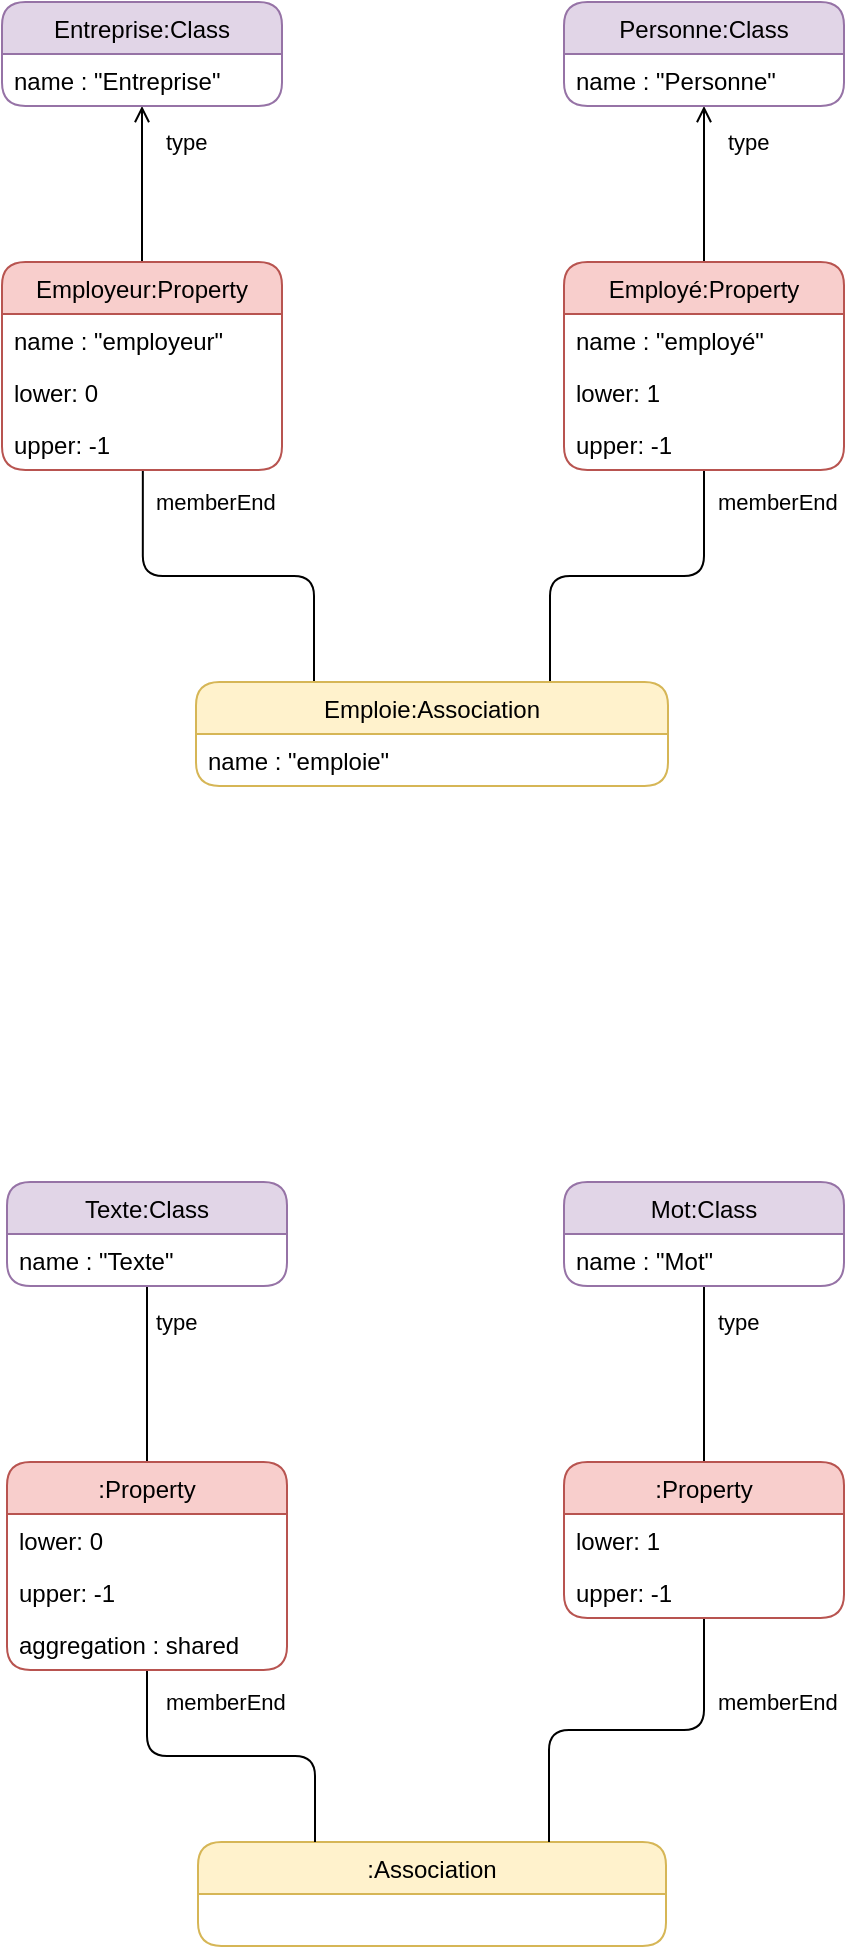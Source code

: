 <mxfile version="15.7.1" type="device" pages="5"><diagram id="MhiprX2zC2u1Q8W19fwj" name="TP3_2.1"><mxGraphModel dx="868" dy="515" grid="1" gridSize="10" guides="1" tooltips="1" connect="1" arrows="1" fold="1" page="1" pageScale="1" pageWidth="827" pageHeight="1169" math="0" shadow="0"><root><mxCell id="0"/><mxCell id="1" parent="0"/><mxCell id="CHTS0qmggrxXtOby9Lm1-18" value="" style="edgeStyle=orthogonalEdgeStyle;orthogonalLoop=1;jettySize=auto;html=1;endArrow=none;endFill=0;startArrow=open;startFill=0;" parent="1" source="2vrDlYoFjecoD_2YkmAu-1" target="CHTS0qmggrxXtOby9Lm1-2" edge="1"><mxGeometry relative="1" as="geometry"/></mxCell><mxCell id="2vrDlYoFjecoD_2YkmAu-1" value="Entreprise:Class" style="swimlane;fontStyle=0;childLayout=stackLayout;horizontal=1;startSize=26;fillColor=#e1d5e7;horizontalStack=0;resizeParent=1;resizeParentMax=0;resizeLast=0;collapsible=1;marginBottom=0;strokeColor=#9673a6;rounded=1;" parent="1" vertex="1"><mxGeometry x="199" y="20" width="140" height="52" as="geometry"/></mxCell><mxCell id="CHTS0qmggrxXtOby9Lm1-8" value="name : &quot;Entreprise&quot;" style="text;strokeColor=none;fillColor=none;align=left;verticalAlign=top;spacingLeft=4;spacingRight=4;overflow=hidden;rotatable=0;points=[[0,0.5],[1,0.5]];portConstraint=eastwest;rounded=1;" parent="2vrDlYoFjecoD_2YkmAu-1" vertex="1"><mxGeometry y="26" width="140" height="26" as="geometry"/></mxCell><mxCell id="mN493gfqgGHRpFjMPcSJ-7" value="" style="edgeStyle=orthogonalEdgeStyle;orthogonalLoop=1;jettySize=auto;html=1;entryX=0.5;entryY=0;entryDx=0;entryDy=0;endArrow=none;endFill=0;" parent="1" source="2vrDlYoFjecoD_2YkmAu-5" target="mN493gfqgGHRpFjMPcSJ-1" edge="1"><mxGeometry relative="1" as="geometry"/></mxCell><mxCell id="2vrDlYoFjecoD_2YkmAu-5" value="Texte:Class" style="swimlane;fontStyle=0;childLayout=stackLayout;horizontal=1;startSize=26;fillColor=#e1d5e7;horizontalStack=0;resizeParent=1;resizeParentMax=0;resizeLast=0;collapsible=1;marginBottom=0;strokeColor=#9673a6;fontColor=default;rounded=1;" parent="1" vertex="1"><mxGeometry x="201.5" y="610" width="140" height="52" as="geometry"/></mxCell><mxCell id="CHTS0qmggrxXtOby9Lm1-9" value="name : &quot;Texte&quot;" style="text;strokeColor=none;fillColor=none;align=left;verticalAlign=top;spacingLeft=4;spacingRight=4;overflow=hidden;rotatable=0;points=[[0,0.5],[1,0.5]];portConstraint=eastwest;fontColor=default;rounded=1;" parent="2vrDlYoFjecoD_2YkmAu-5" vertex="1"><mxGeometry y="26" width="140" height="26" as="geometry"/></mxCell><mxCell id="mN493gfqgGHRpFjMPcSJ-13" value="" style="edgeStyle=orthogonalEdgeStyle;orthogonalLoop=1;jettySize=auto;html=1;entryX=0.5;entryY=0;entryDx=0;entryDy=0;endArrow=none;endFill=0;" parent="1" source="2vrDlYoFjecoD_2YkmAu-9" target="mN493gfqgGHRpFjMPcSJ-8" edge="1"><mxGeometry relative="1" as="geometry"/></mxCell><mxCell id="2vrDlYoFjecoD_2YkmAu-9" value="Mot:Class" style="swimlane;fontStyle=0;childLayout=stackLayout;horizontal=1;startSize=26;fillColor=#e1d5e7;horizontalStack=0;resizeParent=1;resizeParentMax=0;resizeLast=0;collapsible=1;marginBottom=0;strokeColor=#9673a6;fontColor=default;rounded=1;" parent="1" vertex="1"><mxGeometry x="480" y="610" width="140" height="52" as="geometry"/></mxCell><mxCell id="CHTS0qmggrxXtOby9Lm1-10" value="name : &quot;Mot&quot;" style="text;strokeColor=none;fillColor=none;align=left;verticalAlign=top;spacingLeft=4;spacingRight=4;overflow=hidden;rotatable=0;points=[[0,0.5],[1,0.5]];portConstraint=eastwest;fontColor=default;rounded=1;" parent="2vrDlYoFjecoD_2YkmAu-9" vertex="1"><mxGeometry y="26" width="140" height="26" as="geometry"/></mxCell><mxCell id="CHTS0qmggrxXtOby9Lm1-19" value="" style="edgeStyle=orthogonalEdgeStyle;orthogonalLoop=1;jettySize=auto;html=1;endArrow=none;endFill=0;startArrow=open;startFill=0;" parent="1" source="2vrDlYoFjecoD_2YkmAu-13" target="CHTS0qmggrxXtOby9Lm1-3" edge="1"><mxGeometry relative="1" as="geometry"/></mxCell><mxCell id="2vrDlYoFjecoD_2YkmAu-13" value="Personne:Class" style="swimlane;fontStyle=0;childLayout=stackLayout;horizontal=1;startSize=26;fillColor=#e1d5e7;horizontalStack=0;resizeParent=1;resizeParentMax=0;resizeLast=0;collapsible=1;marginBottom=0;strokeColor=#9673a6;rounded=1;" parent="1" vertex="1"><mxGeometry x="480" y="20" width="140" height="52" as="geometry"/></mxCell><mxCell id="CHTS0qmggrxXtOby9Lm1-11" value="name : &quot;Personne&quot;" style="text;strokeColor=none;fillColor=none;align=left;verticalAlign=top;spacingLeft=4;spacingRight=4;overflow=hidden;rotatable=0;points=[[0,0.5],[1,0.5]];portConstraint=eastwest;rounded=1;" parent="2vrDlYoFjecoD_2YkmAu-13" vertex="1"><mxGeometry y="26" width="140" height="26" as="geometry"/></mxCell><mxCell id="3gY-EEm3En88AqdhAbeG-1" style="edgeStyle=orthogonalEdgeStyle;orthogonalLoop=1;jettySize=auto;html=1;entryX=0.25;entryY=0;entryDx=0;entryDy=0;fontSize=11;startArrow=none;startFill=0;endArrow=none;endFill=0;startSize=12;endSize=6;exitX=0.503;exitY=0.999;exitDx=0;exitDy=0;exitPerimeter=0;" parent="1" source="L9YP-MDwRHcwU3CBzUjI-2" target="CHTS0qmggrxXtOby9Lm1-4" edge="1"><mxGeometry relative="1" as="geometry"/></mxCell><mxCell id="CHTS0qmggrxXtOby9Lm1-2" value="Employeur:Property" style="swimlane;fontStyle=0;childLayout=stackLayout;horizontal=1;startSize=26;fillColor=#f8cecc;horizontalStack=0;resizeParent=1;resizeParentMax=0;resizeLast=0;collapsible=1;marginBottom=0;strokeColor=#b85450;rounded=1;" parent="1" vertex="1"><mxGeometry x="199" y="150" width="140" height="104" as="geometry"/></mxCell><mxCell id="CHTS0qmggrxXtOby9Lm1-12" value="name : &quot;employeur&quot;" style="text;strokeColor=none;fillColor=none;align=left;verticalAlign=top;spacingLeft=4;spacingRight=4;overflow=hidden;rotatable=0;points=[[0,0.5],[1,0.5]];portConstraint=eastwest;rounded=1;" parent="CHTS0qmggrxXtOby9Lm1-2" vertex="1"><mxGeometry y="26" width="140" height="26" as="geometry"/></mxCell><mxCell id="L9YP-MDwRHcwU3CBzUjI-1" value="lower: 0" style="text;strokeColor=none;fillColor=none;align=left;verticalAlign=top;spacingLeft=4;spacingRight=4;overflow=hidden;rotatable=0;points=[[0,0.5],[1,0.5]];portConstraint=eastwest;rounded=1;" parent="CHTS0qmggrxXtOby9Lm1-2" vertex="1"><mxGeometry y="52" width="140" height="26" as="geometry"/></mxCell><mxCell id="L9YP-MDwRHcwU3CBzUjI-2" value="upper: -1" style="text;strokeColor=none;fillColor=none;align=left;verticalAlign=top;spacingLeft=4;spacingRight=4;overflow=hidden;rotatable=0;points=[[0,0.5],[1,0.5]];portConstraint=eastwest;fontColor=default;rounded=1;" parent="CHTS0qmggrxXtOby9Lm1-2" vertex="1"><mxGeometry y="78" width="140" height="26" as="geometry"/></mxCell><mxCell id="3gY-EEm3En88AqdhAbeG-2" style="edgeStyle=orthogonalEdgeStyle;orthogonalLoop=1;jettySize=auto;html=1;entryX=0.75;entryY=0;entryDx=0;entryDy=0;fontSize=11;startArrow=none;startFill=0;endArrow=none;endFill=0;startSize=12;endSize=6;" parent="1" source="CHTS0qmggrxXtOby9Lm1-3" target="CHTS0qmggrxXtOby9Lm1-4" edge="1"><mxGeometry relative="1" as="geometry"/></mxCell><mxCell id="CHTS0qmggrxXtOby9Lm1-3" value="Employé:Property" style="swimlane;fontStyle=0;childLayout=stackLayout;horizontal=1;startSize=26;fillColor=#f8cecc;horizontalStack=0;resizeParent=1;resizeParentMax=0;resizeLast=0;collapsible=1;marginBottom=0;strokeColor=#b85450;rounded=1;" parent="1" vertex="1"><mxGeometry x="480" y="150" width="140" height="104" as="geometry"/></mxCell><mxCell id="CHTS0qmggrxXtOby9Lm1-13" value="name : &quot;employé&quot;" style="text;strokeColor=none;fillColor=none;align=left;verticalAlign=top;spacingLeft=4;spacingRight=4;overflow=hidden;rotatable=0;points=[[0,0.5],[1,0.5]];portConstraint=eastwest;rounded=1;" parent="CHTS0qmggrxXtOby9Lm1-3" vertex="1"><mxGeometry y="26" width="140" height="26" as="geometry"/></mxCell><mxCell id="L9YP-MDwRHcwU3CBzUjI-3" value="lower: 1" style="text;strokeColor=none;fillColor=none;align=left;verticalAlign=top;spacingLeft=4;spacingRight=4;overflow=hidden;rotatable=0;points=[[0,0.5],[1,0.5]];portConstraint=eastwest;rounded=1;" parent="CHTS0qmggrxXtOby9Lm1-3" vertex="1"><mxGeometry y="52" width="140" height="26" as="geometry"/></mxCell><mxCell id="L9YP-MDwRHcwU3CBzUjI-4" value="upper: -1" style="text;strokeColor=none;fillColor=none;align=left;verticalAlign=top;spacingLeft=4;spacingRight=4;overflow=hidden;rotatable=0;points=[[0,0.5],[1,0.5]];portConstraint=eastwest;fontColor=default;rounded=1;" parent="CHTS0qmggrxXtOby9Lm1-3" vertex="1"><mxGeometry y="78" width="140" height="26" as="geometry"/></mxCell><mxCell id="CHTS0qmggrxXtOby9Lm1-4" value="Emploie:Association" style="swimlane;fontStyle=0;childLayout=stackLayout;horizontal=1;startSize=26;fillColor=#fff2cc;horizontalStack=0;resizeParent=1;resizeParentMax=0;resizeLast=0;collapsible=1;marginBottom=0;strokeColor=#d6b656;fontColor=default;rounded=1;" parent="1" vertex="1"><mxGeometry x="296" y="360" width="236" height="52" as="geometry"/></mxCell><mxCell id="CHTS0qmggrxXtOby9Lm1-15" value="name : &quot;emploie&quot;" style="text;strokeColor=none;fillColor=none;align=left;verticalAlign=top;spacingLeft=4;spacingRight=4;overflow=hidden;rotatable=0;points=[[0,0.5],[1,0.5]];portConstraint=eastwest;rounded=1;" parent="CHTS0qmggrxXtOby9Lm1-4" vertex="1"><mxGeometry y="26" width="236" height="26" as="geometry"/></mxCell><mxCell id="CHTS0qmggrxXtOby9Lm1-5" value=":Association" style="swimlane;fontStyle=0;childLayout=stackLayout;horizontal=1;startSize=26;fillColor=#fff2cc;horizontalStack=0;resizeParent=1;resizeParentMax=0;resizeLast=0;collapsible=1;marginBottom=0;strokeColor=#d6b656;rounded=1;" parent="1" vertex="1"><mxGeometry x="297" y="940" width="234" height="52" as="geometry"/></mxCell><mxCell id="3gY-EEm3En88AqdhAbeG-5" style="edgeStyle=orthogonalEdgeStyle;rounded=1;orthogonalLoop=1;jettySize=auto;html=1;entryX=0.25;entryY=0;entryDx=0;entryDy=0;fontSize=11;startArrow=none;startFill=0;endArrow=none;endFill=0;startSize=12;endSize=6;" parent="1" source="mN493gfqgGHRpFjMPcSJ-1" target="CHTS0qmggrxXtOby9Lm1-5" edge="1"><mxGeometry relative="1" as="geometry"/></mxCell><mxCell id="mN493gfqgGHRpFjMPcSJ-1" value=":Property" style="swimlane;fontStyle=0;childLayout=stackLayout;horizontal=1;startSize=26;fillColor=#f8cecc;horizontalStack=0;resizeParent=1;resizeParentMax=0;resizeLast=0;collapsible=1;marginBottom=0;strokeColor=#b85450;fontColor=default;rounded=1;" parent="1" vertex="1"><mxGeometry x="201.5" y="750" width="140" height="104" as="geometry"/></mxCell><mxCell id="P6kk6xIR8CZhMzqItDo7-6" value="lower: 0" style="text;strokeColor=none;fillColor=none;align=left;verticalAlign=top;spacingLeft=4;spacingRight=4;overflow=hidden;rotatable=0;points=[[0,0.5],[1,0.5]];portConstraint=eastwest;fontColor=default;rounded=1;" parent="mN493gfqgGHRpFjMPcSJ-1" vertex="1"><mxGeometry y="26" width="140" height="26" as="geometry"/></mxCell><mxCell id="P6kk6xIR8CZhMzqItDo7-7" value="upper: -1" style="text;strokeColor=none;fillColor=none;align=left;verticalAlign=top;spacingLeft=4;spacingRight=4;overflow=hidden;rotatable=0;points=[[0,0.5],[1,0.5]];portConstraint=eastwest;fontColor=default;rounded=1;" parent="mN493gfqgGHRpFjMPcSJ-1" vertex="1"><mxGeometry y="52" width="140" height="26" as="geometry"/></mxCell><mxCell id="P6kk6xIR8CZhMzqItDo7-3" value="aggregation : shared" style="text;strokeColor=none;fillColor=none;align=left;verticalAlign=top;spacingLeft=4;spacingRight=4;overflow=hidden;rotatable=0;points=[[0,0.5],[1,0.5]];portConstraint=eastwest;fontColor=default;rounded=1;" parent="mN493gfqgGHRpFjMPcSJ-1" vertex="1"><mxGeometry y="78" width="140" height="26" as="geometry"/></mxCell><mxCell id="3gY-EEm3En88AqdhAbeG-6" style="edgeStyle=orthogonalEdgeStyle;rounded=1;orthogonalLoop=1;jettySize=auto;html=1;entryX=0.75;entryY=0;entryDx=0;entryDy=0;fontSize=11;startArrow=none;startFill=0;endArrow=none;endFill=0;startSize=12;endSize=6;" parent="1" source="mN493gfqgGHRpFjMPcSJ-8" target="CHTS0qmggrxXtOby9Lm1-5" edge="1"><mxGeometry relative="1" as="geometry"/></mxCell><mxCell id="mN493gfqgGHRpFjMPcSJ-8" value=":Property" style="swimlane;fontStyle=0;childLayout=stackLayout;horizontal=1;startSize=26;fillColor=#f8cecc;horizontalStack=0;resizeParent=1;resizeParentMax=0;resizeLast=0;collapsible=1;marginBottom=0;strokeColor=#b85450;fontColor=default;rounded=1;" parent="1" vertex="1"><mxGeometry x="480" y="750" width="140" height="78" as="geometry"/></mxCell><mxCell id="aQ1pG-_XQ5uGWlsqUZin-1" value="lower: 1" style="text;strokeColor=none;fillColor=none;align=left;verticalAlign=top;spacingLeft=4;spacingRight=4;overflow=hidden;rotatable=0;points=[[0,0.5],[1,0.5]];portConstraint=eastwest;fontColor=default;rounded=1;" parent="mN493gfqgGHRpFjMPcSJ-8" vertex="1"><mxGeometry y="26" width="140" height="26" as="geometry"/></mxCell><mxCell id="wGRT7HxOQijvVhyh-aVS-1" value="upper: -1" style="text;strokeColor=none;fillColor=none;align=left;verticalAlign=top;spacingLeft=4;spacingRight=4;overflow=hidden;rotatable=0;points=[[0,0.5],[1,0.5]];portConstraint=eastwest;fontColor=default;rounded=1;" parent="mN493gfqgGHRpFjMPcSJ-8" vertex="1"><mxGeometry y="52" width="140" height="26" as="geometry"/></mxCell><mxCell id="dsTjMxZhHImBDLHPTZ8D-1" value="type" style="text;html=1;strokeColor=none;fillColor=none;align=left;verticalAlign=middle;whiteSpace=wrap;fontSize=11;rounded=1;" parent="1" vertex="1"><mxGeometry x="279" y="80" width="60" height="20" as="geometry"/></mxCell><mxCell id="dsTjMxZhHImBDLHPTZ8D-3" value="type" style="text;html=1;strokeColor=none;fillColor=none;align=left;verticalAlign=middle;whiteSpace=wrap;fontSize=11;rounded=1;" parent="1" vertex="1"><mxGeometry x="560" y="80" width="60" height="20" as="geometry"/></mxCell><mxCell id="dsTjMxZhHImBDLHPTZ8D-4" value="memberEnd" style="text;html=1;strokeColor=none;fillColor=none;align=left;verticalAlign=middle;whiteSpace=wrap;fontSize=11;rounded=1;" parent="1" vertex="1"><mxGeometry x="274" y="260" width="70" height="20" as="geometry"/></mxCell><mxCell id="dsTjMxZhHImBDLHPTZ8D-5" value="memberEnd" style="text;html=1;strokeColor=none;fillColor=none;align=left;verticalAlign=middle;whiteSpace=wrap;fontSize=11;rounded=1;" parent="1" vertex="1"><mxGeometry x="555" y="260" width="70" height="20" as="geometry"/></mxCell><mxCell id="dsTjMxZhHImBDLHPTZ8D-6" value="memberEnd" style="text;html=1;strokeColor=none;fillColor=none;align=left;verticalAlign=middle;whiteSpace=wrap;fontSize=11;rounded=1;" parent="1" vertex="1"><mxGeometry x="555" y="860" width="70" height="20" as="geometry"/></mxCell><mxCell id="dsTjMxZhHImBDLHPTZ8D-8" value="memberEnd" style="text;html=1;strokeColor=none;fillColor=none;align=left;verticalAlign=middle;whiteSpace=wrap;fontSize=11;rounded=1;" parent="1" vertex="1"><mxGeometry x="279" y="860" width="70" height="20" as="geometry"/></mxCell><mxCell id="P6kk6xIR8CZhMzqItDo7-1" value="type" style="text;html=1;strokeColor=none;fillColor=none;align=left;verticalAlign=middle;whiteSpace=wrap;fontSize=11;rounded=1;" parent="1" vertex="1"><mxGeometry x="274" y="670" width="60" height="20" as="geometry"/></mxCell><mxCell id="P6kk6xIR8CZhMzqItDo7-2" value="type" style="text;html=1;strokeColor=none;fillColor=none;align=left;verticalAlign=middle;whiteSpace=wrap;fontSize=11;rounded=1;" parent="1" vertex="1"><mxGeometry x="555" y="670" width="60" height="20" as="geometry"/></mxCell></root></mxGraphModel></diagram><diagram id="cJhSrsPeOGoqnm3FMDe1" name="TP3_3.1"><mxGraphModel dx="868" dy="515" grid="1" gridSize="10" guides="1" tooltips="1" connect="1" arrows="1" fold="1" page="1" pageScale="1" pageWidth="827" pageHeight="1169" math="0" shadow="0"><root><mxCell id="Fdom3MLw5DbPw-bSvdAV-0"/><mxCell id="Fdom3MLw5DbPw-bSvdAV-1" parent="Fdom3MLw5DbPw-bSvdAV-0"/><mxCell id="8e_tF5wvcufV2YHxIRPq-0" value="" style="edgeStyle=orthogonalEdgeStyle;orthogonalLoop=1;jettySize=auto;html=1;endArrow=none;endFill=0;startArrow=none;startFill=0;endSize=6;startSize=12;" parent="Fdom3MLw5DbPw-bSvdAV-1" source="8e_tF5wvcufV2YHxIRPq-2" target="8e_tF5wvcufV2YHxIRPq-14" edge="1"><mxGeometry relative="1" as="geometry"/></mxCell><mxCell id="aJvJdNHDGYsMWxnpKar_-8" value="type" style="edgeLabel;html=1;align=center;verticalAlign=middle;resizable=0;points=[];" parent="8e_tF5wvcufV2YHxIRPq-0" vertex="1" connectable="0"><mxGeometry x="-0.752" y="1" relative="1" as="geometry"><mxPoint as="offset"/></mxGeometry></mxCell><mxCell id="8e_tF5wvcufV2YHxIRPq-2" value="Entreprise:Class" style="swimlane;fontStyle=0;childLayout=stackLayout;horizontal=1;startSize=26;fillColor=#e1d5e7;horizontalStack=0;resizeParent=1;resizeParentMax=0;resizeLast=0;collapsible=1;marginBottom=0;strokeColor=#9673a6;rounded=1;" parent="Fdom3MLw5DbPw-bSvdAV-1" vertex="1"><mxGeometry x="141" y="40" width="140" height="52" as="geometry"/></mxCell><mxCell id="8e_tF5wvcufV2YHxIRPq-3" value="name : &quot;Entreprise&quot;" style="text;strokeColor=none;fillColor=none;align=left;verticalAlign=top;spacingLeft=4;spacingRight=4;overflow=hidden;rotatable=0;points=[[0,0.5],[1,0.5]];portConstraint=eastwest;rounded=1;" parent="8e_tF5wvcufV2YHxIRPq-2" vertex="1"><mxGeometry y="26" width="140" height="26" as="geometry"/></mxCell><mxCell id="8e_tF5wvcufV2YHxIRPq-4" value="" style="edgeStyle=orthogonalEdgeStyle;orthogonalLoop=1;jettySize=auto;html=1;entryX=0.5;entryY=0;entryDx=0;entryDy=0;endArrow=none;endFill=0;startArrow=none;startFill=0;startSize=12;exitX=0.5;exitY=1;exitDx=0;exitDy=0;" parent="Fdom3MLw5DbPw-bSvdAV-1" source="8e_tF5wvcufV2YHxIRPq-5" target="Ux5rqWi-id8o3mupclVx-0" edge="1"><mxGeometry relative="1" as="geometry"/></mxCell><mxCell id="aJvJdNHDGYsMWxnpKar_-2" style="rounded=1;jumpStyle=arc;orthogonalLoop=1;jettySize=auto;html=1;exitX=1;exitY=0.25;exitDx=0;exitDy=0;entryX=0;entryY=0.25;entryDx=0;entryDy=0;startArrow=none;startFill=0;endArrow=none;endFill=0;elbow=vertical;" parent="Fdom3MLw5DbPw-bSvdAV-1" source="8e_tF5wvcufV2YHxIRPq-5" target="8e_tF5wvcufV2YHxIRPq-35" edge="1"><mxGeometry relative="1" as="geometry"/></mxCell><mxCell id="aJvJdNHDGYsMWxnpKar_-4" value="ownedAttribute" style="edgeLabel;html=1;align=center;verticalAlign=middle;resizable=0;points=[];" parent="aJvJdNHDGYsMWxnpKar_-2" vertex="1" connectable="0"><mxGeometry x="0.645" y="1" relative="1" as="geometry"><mxPoint x="-2" y="10" as="offset"/></mxGeometry></mxCell><mxCell id="8e_tF5wvcufV2YHxIRPq-5" value="Texte:Class" style="swimlane;fontStyle=0;childLayout=stackLayout;horizontal=1;startSize=26;fillColor=#e1d5e7;horizontalStack=0;resizeParent=1;resizeParentMax=0;resizeLast=0;collapsible=1;marginBottom=0;strokeColor=#9673a6;fontColor=default;rounded=1;" parent="Fdom3MLw5DbPw-bSvdAV-1" vertex="1"><mxGeometry x="141" y="550" width="140" height="52" as="geometry"/></mxCell><mxCell id="8e_tF5wvcufV2YHxIRPq-6" value="name : &quot;Texte&quot;" style="text;strokeColor=none;fillColor=none;align=left;verticalAlign=top;spacingLeft=4;spacingRight=4;overflow=hidden;rotatable=0;points=[[0,0.5],[1,0.5]];portConstraint=eastwest;fontColor=default;rounded=1;" parent="8e_tF5wvcufV2YHxIRPq-5" vertex="1"><mxGeometry y="26" width="140" height="26" as="geometry"/></mxCell><mxCell id="8e_tF5wvcufV2YHxIRPq-7" value="" style="edgeStyle=orthogonalEdgeStyle;orthogonalLoop=1;jettySize=auto;html=1;entryX=0.5;entryY=0;entryDx=0;entryDy=0;endArrow=none;endFill=0;startArrow=none;startFill=0;startSize=12;exitX=0.5;exitY=1;exitDx=0;exitDy=0;" parent="Fdom3MLw5DbPw-bSvdAV-1" source="8e_tF5wvcufV2YHxIRPq-8" target="8e_tF5wvcufV2YHxIRPq-35" edge="1"><mxGeometry relative="1" as="geometry"><Array as="points"><mxPoint x="576" y="622"/><mxPoint x="576" y="622"/></Array></mxGeometry></mxCell><mxCell id="aJvJdNHDGYsMWxnpKar_-3" style="edgeStyle=none;rounded=1;jumpStyle=arc;orthogonalLoop=1;jettySize=auto;html=1;exitX=0;exitY=0.25;exitDx=0;exitDy=0;entryX=1;entryY=0.25;entryDx=0;entryDy=0;startArrow=none;startFill=0;endArrow=none;endFill=0;elbow=vertical;" parent="Fdom3MLw5DbPw-bSvdAV-1" source="8e_tF5wvcufV2YHxIRPq-8" target="Ux5rqWi-id8o3mupclVx-0" edge="1"><mxGeometry relative="1" as="geometry"/></mxCell><mxCell id="aJvJdNHDGYsMWxnpKar_-5" value="ownedAttribute" style="edgeLabel;html=1;align=center;verticalAlign=middle;resizable=0;points=[];" parent="aJvJdNHDGYsMWxnpKar_-3" vertex="1" connectable="0"><mxGeometry x="0.712" relative="1" as="geometry"><mxPoint x="10" y="-1" as="offset"/></mxGeometry></mxCell><mxCell id="8e_tF5wvcufV2YHxIRPq-8" value="Mot:Class" style="swimlane;fontStyle=0;childLayout=stackLayout;horizontal=1;startSize=26;fillColor=#e1d5e7;horizontalStack=0;resizeParent=1;resizeParentMax=0;resizeLast=0;collapsible=1;marginBottom=0;strokeColor=#9673a6;fontColor=default;rounded=1;" parent="Fdom3MLw5DbPw-bSvdAV-1" vertex="1"><mxGeometry x="506" y="550" width="140" height="52" as="geometry"/></mxCell><mxCell id="8e_tF5wvcufV2YHxIRPq-9" value="name : &quot;Mot&quot;" style="text;strokeColor=none;fillColor=none;align=left;verticalAlign=top;spacingLeft=4;spacingRight=4;overflow=hidden;rotatable=0;points=[[0,0.5],[1,0.5]];portConstraint=eastwest;fontColor=default;rounded=1;" parent="8e_tF5wvcufV2YHxIRPq-8" vertex="1"><mxGeometry y="26" width="140" height="26" as="geometry"/></mxCell><mxCell id="8e_tF5wvcufV2YHxIRPq-10" value="" style="edgeStyle=orthogonalEdgeStyle;orthogonalLoop=1;jettySize=auto;html=1;endArrow=none;endFill=0;startArrow=none;startFill=0;startSize=12;" parent="Fdom3MLw5DbPw-bSvdAV-1" source="8e_tF5wvcufV2YHxIRPq-12" target="8e_tF5wvcufV2YHxIRPq-18" edge="1"><mxGeometry relative="1" as="geometry"/></mxCell><mxCell id="aJvJdNHDGYsMWxnpKar_-9" value="type" style="edgeLabel;html=1;align=center;verticalAlign=middle;resizable=0;points=[];" parent="8e_tF5wvcufV2YHxIRPq-10" vertex="1" connectable="0"><mxGeometry x="-0.681" y="-2" relative="1" as="geometry"><mxPoint x="2" as="offset"/></mxGeometry></mxCell><mxCell id="8e_tF5wvcufV2YHxIRPq-12" value="Personne:Class" style="swimlane;fontStyle=0;childLayout=stackLayout;horizontal=1;startSize=26;fillColor=#e1d5e7;horizontalStack=0;resizeParent=1;resizeParentMax=0;resizeLast=0;collapsible=1;marginBottom=0;strokeColor=#9673a6;rounded=1;" parent="Fdom3MLw5DbPw-bSvdAV-1" vertex="1"><mxGeometry x="506" y="40" width="140" height="52" as="geometry"/></mxCell><mxCell id="8e_tF5wvcufV2YHxIRPq-13" value="name : &quot;Personne&quot;" style="text;strokeColor=none;fillColor=none;align=left;verticalAlign=top;spacingLeft=4;spacingRight=4;overflow=hidden;rotatable=0;points=[[0,0.5],[1,0.5]];portConstraint=eastwest;rounded=1;" parent="8e_tF5wvcufV2YHxIRPq-12" vertex="1"><mxGeometry y="26" width="140" height="26" as="geometry"/></mxCell><mxCell id="i90t_TJdZPtmMujgLSfk-3" style="edgeStyle=orthogonalEdgeStyle;orthogonalLoop=1;jettySize=auto;html=1;entryX=0.25;entryY=0;entryDx=0;entryDy=0;fontSize=11;startArrow=none;startFill=0;endArrow=none;endFill=0;startSize=12;endSize=6;" parent="Fdom3MLw5DbPw-bSvdAV-1" source="8e_tF5wvcufV2YHxIRPq-14" target="8e_tF5wvcufV2YHxIRPq-22" edge="1"><mxGeometry relative="1" as="geometry"/></mxCell><mxCell id="aJvJdNHDGYsMWxnpKar_-10" value="memberEnd" style="edgeLabel;html=1;align=center;verticalAlign=middle;resizable=0;points=[];" parent="i90t_TJdZPtmMujgLSfk-3" vertex="1" connectable="0"><mxGeometry x="-0.888" relative="1" as="geometry"><mxPoint x="35" y="3" as="offset"/></mxGeometry></mxCell><mxCell id="8e_tF5wvcufV2YHxIRPq-14" value="Employeur:Property" style="swimlane;fontStyle=0;childLayout=stackLayout;horizontal=1;startSize=26;fillColor=#f8cecc;horizontalStack=0;resizeParent=1;resizeParentMax=0;resizeLast=0;collapsible=1;marginBottom=0;strokeColor=#b85450;rounded=1;" parent="Fdom3MLw5DbPw-bSvdAV-1" vertex="1"><mxGeometry x="141" y="190" width="140" height="104" as="geometry"/></mxCell><mxCell id="8e_tF5wvcufV2YHxIRPq-15" value="name : &quot;employeur&quot;" style="text;strokeColor=none;fillColor=none;align=left;verticalAlign=top;spacingLeft=4;spacingRight=4;overflow=hidden;rotatable=0;points=[[0,0.5],[1,0.5]];portConstraint=eastwest;rounded=1;" parent="8e_tF5wvcufV2YHxIRPq-14" vertex="1"><mxGeometry y="26" width="140" height="26" as="geometry"/></mxCell><mxCell id="8e_tF5wvcufV2YHxIRPq-16" value="lower: 0" style="text;strokeColor=none;fillColor=none;align=left;verticalAlign=top;spacingLeft=4;spacingRight=4;overflow=hidden;rotatable=0;points=[[0,0.5],[1,0.5]];portConstraint=eastwest;rounded=1;" parent="8e_tF5wvcufV2YHxIRPq-14" vertex="1"><mxGeometry y="52" width="140" height="26" as="geometry"/></mxCell><mxCell id="8e_tF5wvcufV2YHxIRPq-17" value="upper: -1" style="text;strokeColor=none;fillColor=none;align=left;verticalAlign=top;spacingLeft=4;spacingRight=4;overflow=hidden;rotatable=0;points=[[0,0.5],[1,0.5]];portConstraint=eastwest;fontColor=default;rounded=1;" parent="8e_tF5wvcufV2YHxIRPq-14" vertex="1"><mxGeometry y="78" width="140" height="26" as="geometry"/></mxCell><mxCell id="i90t_TJdZPtmMujgLSfk-2" style="edgeStyle=orthogonalEdgeStyle;orthogonalLoop=1;jettySize=auto;html=1;entryX=0.75;entryY=0;entryDx=0;entryDy=0;fontSize=11;startArrow=none;startFill=0;endArrow=none;endFill=0;startSize=12;endSize=6;" parent="Fdom3MLw5DbPw-bSvdAV-1" source="8e_tF5wvcufV2YHxIRPq-18" target="8e_tF5wvcufV2YHxIRPq-22" edge="1"><mxGeometry relative="1" as="geometry"/></mxCell><mxCell id="aJvJdNHDGYsMWxnpKar_-11" value="memberEnd" style="edgeLabel;html=1;align=center;verticalAlign=middle;resizable=0;points=[];" parent="i90t_TJdZPtmMujgLSfk-2" vertex="1" connectable="0"><mxGeometry x="-0.878" relative="1" as="geometry"><mxPoint x="34" as="offset"/></mxGeometry></mxCell><mxCell id="8e_tF5wvcufV2YHxIRPq-18" value="Employé:Property" style="swimlane;fontStyle=0;childLayout=stackLayout;horizontal=1;startSize=26;fillColor=#f8cecc;horizontalStack=0;resizeParent=1;resizeParentMax=0;resizeLast=0;collapsible=1;marginBottom=0;strokeColor=#b85450;rounded=1;" parent="Fdom3MLw5DbPw-bSvdAV-1" vertex="1"><mxGeometry x="506" y="190" width="140" height="104" as="geometry"/></mxCell><mxCell id="8e_tF5wvcufV2YHxIRPq-19" value="name : &quot;employé&quot;" style="text;strokeColor=none;fillColor=none;align=left;verticalAlign=top;spacingLeft=4;spacingRight=4;overflow=hidden;rotatable=0;points=[[0,0.5],[1,0.5]];portConstraint=eastwest;rounded=1;" parent="8e_tF5wvcufV2YHxIRPq-18" vertex="1"><mxGeometry y="26" width="140" height="26" as="geometry"/></mxCell><mxCell id="8e_tF5wvcufV2YHxIRPq-20" value="lower: 1" style="text;strokeColor=none;fillColor=none;align=left;verticalAlign=top;spacingLeft=4;spacingRight=4;overflow=hidden;rotatable=0;points=[[0,0.5],[1,0.5]];portConstraint=eastwest;rounded=1;" parent="8e_tF5wvcufV2YHxIRPq-18" vertex="1"><mxGeometry y="52" width="140" height="26" as="geometry"/></mxCell><mxCell id="8e_tF5wvcufV2YHxIRPq-21" value="upper: -1" style="text;strokeColor=none;fillColor=none;align=left;verticalAlign=top;spacingLeft=4;spacingRight=4;overflow=hidden;rotatable=0;points=[[0,0.5],[1,0.5]];portConstraint=eastwest;fontColor=default;rounded=1;" parent="8e_tF5wvcufV2YHxIRPq-18" vertex="1"><mxGeometry y="78" width="140" height="26" as="geometry"/></mxCell><mxCell id="8e_tF5wvcufV2YHxIRPq-22" value="Emploie:Association" style="swimlane;fontStyle=0;childLayout=stackLayout;horizontal=1;startSize=26;fillColor=#fff2cc;horizontalStack=0;resizeParent=1;resizeParentMax=0;resizeLast=0;collapsible=1;marginBottom=0;strokeColor=#d6b656;fontColor=default;rounded=1;" parent="Fdom3MLw5DbPw-bSvdAV-1" vertex="1"><mxGeometry x="275" y="410" width="240" height="52" as="geometry"/></mxCell><mxCell id="8e_tF5wvcufV2YHxIRPq-23" value="name : &quot;emploie&quot;" style="text;strokeColor=none;fillColor=none;align=left;verticalAlign=top;spacingLeft=4;spacingRight=4;overflow=hidden;rotatable=0;points=[[0,0.5],[1,0.5]];portConstraint=eastwest;rounded=1;" parent="8e_tF5wvcufV2YHxIRPq-22" vertex="1"><mxGeometry y="26" width="240" height="26" as="geometry"/></mxCell><mxCell id="7sJpe8eEpHz8SdANacls-15" style="edgeStyle=orthogonalEdgeStyle;rounded=1;jumpStyle=arc;orthogonalLoop=1;jettySize=auto;html=1;exitX=0.25;exitY=0;exitDx=0;exitDy=0;entryX=0.751;entryY=1.003;entryDx=0;entryDy=0;entryPerimeter=0;startArrow=none;startFill=0;endArrow=none;endFill=0;elbow=vertical;" parent="Fdom3MLw5DbPw-bSvdAV-1" source="8e_tF5wvcufV2YHxIRPq-24" target="Ux5rqWi-id8o3mupclVx-3" edge="1"><mxGeometry relative="1" as="geometry"/></mxCell><mxCell id="7sJpe8eEpHz8SdANacls-16" value="memberEnd" style="edgeLabel;html=1;align=center;verticalAlign=middle;resizable=0;points=[];" parent="7sJpe8eEpHz8SdANacls-15" vertex="1" connectable="0"><mxGeometry x="0.909" y="-1" relative="1" as="geometry"><mxPoint x="36" y="3" as="offset"/></mxGeometry></mxCell><mxCell id="aJvJdNHDGYsMWxnpKar_-0" style="edgeStyle=orthogonalEdgeStyle;rounded=1;jumpStyle=arc;orthogonalLoop=1;jettySize=auto;html=1;entryX=0.248;entryY=1.003;entryDx=0;entryDy=0;entryPerimeter=0;startArrow=none;startFill=0;endArrow=none;endFill=0;elbow=vertical;exitX=0.122;exitY=-0.025;exitDx=0;exitDy=0;exitPerimeter=0;" parent="Fdom3MLw5DbPw-bSvdAV-1" source="8e_tF5wvcufV2YHxIRPq-24" target="Ux5rqWi-id8o3mupclVx-3" edge="1"><mxGeometry relative="1" as="geometry"><Array as="points"><mxPoint x="327" y="890"/><mxPoint x="176" y="890"/></Array></mxGeometry></mxCell><mxCell id="aJvJdNHDGYsMWxnpKar_-1" value="ownedEnd" style="edgeLabel;html=1;align=center;verticalAlign=middle;resizable=0;points=[];" parent="aJvJdNHDGYsMWxnpKar_-0" vertex="1" connectable="0"><mxGeometry x="0.878" y="-1" relative="1" as="geometry"><mxPoint x="30" y="-3" as="offset"/></mxGeometry></mxCell><mxCell id="8e_tF5wvcufV2YHxIRPq-24" value=":Association" style="swimlane;fontStyle=0;childLayout=stackLayout;horizontal=1;startSize=26;fillColor=#fff2cc;horizontalStack=0;resizeParent=1;resizeParentMax=0;resizeLast=0;collapsible=1;marginBottom=0;strokeColor=#d6b656;rounded=1;" parent="Fdom3MLw5DbPw-bSvdAV-1" vertex="1"><mxGeometry x="299" y="920" width="230" height="52" as="geometry"/></mxCell><mxCell id="i90t_TJdZPtmMujgLSfk-1" style="edgeStyle=orthogonalEdgeStyle;orthogonalLoop=1;jettySize=auto;html=1;exitX=0.5;exitY=1;exitDx=0;exitDy=0;entryX=0.75;entryY=0;entryDx=0;entryDy=0;fontSize=11;startArrow=none;startFill=0;endArrow=none;endFill=0;startSize=12;endSize=6;" parent="Fdom3MLw5DbPw-bSvdAV-1" source="8e_tF5wvcufV2YHxIRPq-35" target="8e_tF5wvcufV2YHxIRPq-24" edge="1"><mxGeometry relative="1" as="geometry"/></mxCell><mxCell id="7sJpe8eEpHz8SdANacls-14" value="memberEnd" style="edgeLabel;html=1;align=center;verticalAlign=middle;resizable=0;points=[];" parent="i90t_TJdZPtmMujgLSfk-1" vertex="1" connectable="0"><mxGeometry x="-0.847" relative="1" as="geometry"><mxPoint as="offset"/></mxGeometry></mxCell><mxCell id="8e_tF5wvcufV2YHxIRPq-35" value=":Property" style="swimlane;fontStyle=0;childLayout=stackLayout;horizontal=1;startSize=26;fillColor=#f8cecc;horizontalStack=0;resizeParent=1;resizeParentMax=0;resizeLast=0;collapsible=1;marginBottom=0;strokeColor=#b85450;fontColor=default;rounded=1;" parent="Fdom3MLw5DbPw-bSvdAV-1" vertex="1"><mxGeometry x="506" y="702" width="140" height="78" as="geometry"/></mxCell><mxCell id="gcPCmCdAW7WRQHvT9vG--1" value="lower: 1" style="text;strokeColor=none;fillColor=none;align=left;verticalAlign=top;spacingLeft=4;spacingRight=4;overflow=hidden;rotatable=0;points=[[0,0.5],[1,0.5]];portConstraint=eastwest;fontColor=default;rounded=1;" parent="8e_tF5wvcufV2YHxIRPq-35" vertex="1"><mxGeometry y="26" width="140" height="26" as="geometry"/></mxCell><mxCell id="gcPCmCdAW7WRQHvT9vG--0" value="upper: -1" style="text;strokeColor=none;fillColor=none;align=left;verticalAlign=top;spacingLeft=4;spacingRight=4;overflow=hidden;rotatable=0;points=[[0,0.5],[1,0.5]];portConstraint=eastwest;fontColor=default;rounded=1;" parent="8e_tF5wvcufV2YHxIRPq-35" vertex="1"><mxGeometry y="52" width="140" height="26" as="geometry"/></mxCell><mxCell id="0xyJupdKprdVTk-gIQRY-15" value="type" style="text;html=1;strokeColor=none;fillColor=none;align=left;verticalAlign=middle;whiteSpace=wrap;fontSize=11;rounded=1;" parent="Fdom3MLw5DbPw-bSvdAV-1" vertex="1"><mxGeometry x="216" y="612" width="60" height="20" as="geometry"/></mxCell><mxCell id="0xyJupdKprdVTk-gIQRY-16" value="type" style="text;html=1;strokeColor=none;fillColor=none;align=left;verticalAlign=middle;whiteSpace=wrap;fontSize=11;rounded=1;" parent="Fdom3MLw5DbPw-bSvdAV-1" vertex="1"><mxGeometry x="582" y="612" width="40" height="20" as="geometry"/></mxCell><mxCell id="aNX2k6-M_GxN8RKrtA6q-0" style="orthogonalLoop=1;jettySize=auto;html=1;entryX=0;entryY=0.25;entryDx=0;entryDy=0;endArrow=none;endFill=0;jumpStyle=none;exitX=1;exitY=0.5;exitDx=0;exitDy=0;" parent="Fdom3MLw5DbPw-bSvdAV-1" source="8e_tF5wvcufV2YHxIRPq-3" target="8e_tF5wvcufV2YHxIRPq-18" edge="1"><mxGeometry relative="1" as="geometry"/></mxCell><mxCell id="aJvJdNHDGYsMWxnpKar_-7" value="ownedAttribute" style="edgeLabel;html=1;align=center;verticalAlign=middle;resizable=0;points=[];" parent="aNX2k6-M_GxN8RKrtA6q-0" vertex="1" connectable="0"><mxGeometry x="0.621" y="-1" relative="1" as="geometry"><mxPoint y="3" as="offset"/></mxGeometry></mxCell><mxCell id="aNX2k6-M_GxN8RKrtA6q-1" style="orthogonalLoop=1;jettySize=auto;html=1;exitX=0;exitY=0.5;exitDx=0;exitDy=0;entryX=1;entryY=0.25;entryDx=0;entryDy=0;rounded=1;elbow=vertical;endArrow=none;endFill=0;jumpStyle=arc;" parent="Fdom3MLw5DbPw-bSvdAV-1" source="8e_tF5wvcufV2YHxIRPq-13" target="8e_tF5wvcufV2YHxIRPq-14" edge="1"><mxGeometry relative="1" as="geometry"/></mxCell><mxCell id="aJvJdNHDGYsMWxnpKar_-6" value="ownedAttribute" style="edgeLabel;html=1;align=center;verticalAlign=middle;resizable=0;points=[];" parent="aNX2k6-M_GxN8RKrtA6q-1" vertex="1" connectable="0"><mxGeometry x="0.713" y="-1" relative="1" as="geometry"><mxPoint x="7" y="-2" as="offset"/></mxGeometry></mxCell><mxCell id="Ux5rqWi-id8o3mupclVx-0" value=":Property" style="swimlane;fontStyle=0;childLayout=stackLayout;horizontal=1;startSize=26;fillColor=#f8cecc;horizontalStack=0;resizeParent=1;resizeParentMax=0;resizeLast=0;collapsible=1;marginBottom=0;strokeColor=#b85450;fontColor=default;rounded=1;" parent="Fdom3MLw5DbPw-bSvdAV-1" vertex="1"><mxGeometry x="141" y="702" width="140" height="104" as="geometry"/></mxCell><mxCell id="Ux5rqWi-id8o3mupclVx-1" value="lower: 0" style="text;strokeColor=none;fillColor=none;align=left;verticalAlign=top;spacingLeft=4;spacingRight=4;overflow=hidden;rotatable=0;points=[[0,0.5],[1,0.5]];portConstraint=eastwest;fontColor=default;rounded=1;" parent="Ux5rqWi-id8o3mupclVx-0" vertex="1"><mxGeometry y="26" width="140" height="26" as="geometry"/></mxCell><mxCell id="Ux5rqWi-id8o3mupclVx-2" value="upper: -1" style="text;strokeColor=none;fillColor=none;align=left;verticalAlign=top;spacingLeft=4;spacingRight=4;overflow=hidden;rotatable=0;points=[[0,0.5],[1,0.5]];portConstraint=eastwest;fontColor=default;rounded=1;" parent="Ux5rqWi-id8o3mupclVx-0" vertex="1"><mxGeometry y="52" width="140" height="26" as="geometry"/></mxCell><mxCell id="Ux5rqWi-id8o3mupclVx-3" value="aggregation : shared" style="text;strokeColor=none;fillColor=none;align=left;verticalAlign=top;spacingLeft=4;spacingRight=4;overflow=hidden;rotatable=0;points=[[0,0.5],[1,0.5]];portConstraint=eastwest;fontColor=default;rounded=1;" parent="Ux5rqWi-id8o3mupclVx-0" vertex="1"><mxGeometry y="78" width="140" height="26" as="geometry"/></mxCell></root></mxGraphModel></diagram><diagram id="nKB4_7Y_G_Qw1TQCixNZ" name="TP4_1.1"><mxGraphModel dx="868" dy="515" grid="1" gridSize="10" guides="1" tooltips="1" connect="1" arrows="1" fold="1" page="1" pageScale="1" pageWidth="827" pageHeight="1169" math="0" shadow="0"><root><mxCell id="5U7MSwPoYIKmiss6-aJN-0"/><mxCell id="5U7MSwPoYIKmiss6-aJN-1" parent="5U7MSwPoYIKmiss6-aJN-0"/><mxCell id="OLCuh03wB4uJa-TcoJez-0" value=":Triangle" style="swimlane;fontStyle=0;childLayout=stackLayout;horizontal=1;startSize=26;fillColor=#e1d5e7;horizontalStack=0;resizeParent=1;resizeParentMax=0;resizeLast=0;collapsible=1;marginBottom=0;strokeColor=#9673a6;rounded=1;" vertex="1" parent="5U7MSwPoYIKmiss6-aJN-1"><mxGeometry x="344" y="40" width="156" height="52" as="geometry"/></mxCell><mxCell id="OLCuh03wB4uJa-TcoJez-2" value=":TriangleRectangle" style="swimlane;fontStyle=0;childLayout=stackLayout;horizontal=1;startSize=26;fillColor=#e1d5e7;horizontalStack=0;resizeParent=1;resizeParentMax=0;resizeLast=0;collapsible=1;marginBottom=0;strokeColor=#9673a6;rounded=1;" vertex="1" parent="5U7MSwPoYIKmiss6-aJN-1"><mxGeometry x="344" y="160" width="156" height="52" as="geometry"/></mxCell><mxCell id="OLCuh03wB4uJa-TcoJez-4" style="edgeStyle=orthogonalEdgeStyle;rounded=1;orthogonalLoop=1;jettySize=auto;html=1;exitX=0.5;exitY=0;exitDx=0;exitDy=0;entryX=0.5;entryY=1.038;entryDx=0;entryDy=0;entryPerimeter=0;startArrow=none;startFill=0;endArrow=block;endFill=0;endSize=10;" edge="1" parent="5U7MSwPoYIKmiss6-aJN-1" source="OLCuh03wB4uJa-TcoJez-2"><mxGeometry relative="1" as="geometry"><mxPoint x="422" y="92.988" as="targetPoint"/></mxGeometry></mxCell><mxCell id="OLCuh03wB4uJa-TcoJez-7" style="edgeStyle=orthogonalEdgeStyle;rounded=1;orthogonalLoop=1;jettySize=auto;html=1;entryX=0;entryY=0.5;entryDx=0;entryDy=0;startArrow=none;startFill=0;endArrow=diamondThin;endFill=1;endSize=10;startSize=6;" edge="1" parent="5U7MSwPoYIKmiss6-aJN-1" source="OLCuh03wB4uJa-TcoJez-5" target="OLCuh03wB4uJa-TcoJez-0"><mxGeometry relative="1" as="geometry"/></mxCell><mxCell id="OLCuh03wB4uJa-TcoJez-10" value="3" style="edgeLabel;html=1;align=center;verticalAlign=middle;resizable=0;points=[];" vertex="1" connectable="0" parent="OLCuh03wB4uJa-TcoJez-7"><mxGeometry x="0.354" y="2" relative="1" as="geometry"><mxPoint x="-65" y="-10" as="offset"/></mxGeometry></mxCell><mxCell id="OLCuh03wB4uJa-TcoJez-11" value="+ points" style="edgeLabel;html=1;align=center;verticalAlign=middle;resizable=0;points=[];" vertex="1" connectable="0" parent="OLCuh03wB4uJa-TcoJez-7"><mxGeometry x="0.28" y="2" relative="1" as="geometry"><mxPoint x="-45" y="16" as="offset"/></mxGeometry></mxCell><mxCell id="OLCuh03wB4uJa-TcoJez-5" value=":Point" style="swimlane;fontStyle=0;childLayout=stackLayout;horizontal=1;startSize=26;fillColor=#e1d5e7;horizontalStack=0;resizeParent=1;resizeParentMax=0;resizeLast=0;collapsible=1;marginBottom=0;strokeColor=#9673a6;rounded=1;" vertex="1" parent="5U7MSwPoYIKmiss6-aJN-1"><mxGeometry x="80" y="40" width="156" height="52" as="geometry"/></mxCell></root></mxGraphModel></diagram><diagram id="69YCBvlnPi4JSEBHaPcn" name="TP4_1.2"><mxGraphModel dx="599" dy="355" grid="1" gridSize="10" guides="1" tooltips="1" connect="1" arrows="1" fold="1" page="1" pageScale="1" pageWidth="827" pageHeight="1169" math="0" shadow="0"><root><mxCell id="FosfkTgCJXObasDuGhHJ-0"/><mxCell id="FosfkTgCJXObasDuGhHJ-1" parent="FosfkTgCJXObasDuGhHJ-0"/><mxCell id="ZjosreyaFJ1faKan_Ylw-0" value="Triangle:Classifier" style="swimlane;fontStyle=0;childLayout=stackLayout;horizontal=1;startSize=26;fillColor=#e1d5e7;horizontalStack=0;resizeParent=1;resizeParentMax=0;resizeLast=0;collapsible=1;marginBottom=0;strokeColor=#9673a6;rounded=1;" vertex="1" parent="FosfkTgCJXObasDuGhHJ-1"><mxGeometry x="344" y="40" width="140" height="52" as="geometry"/></mxCell><mxCell id="ZjosreyaFJ1faKan_Ylw-1" value="name : &quot;Triangle&quot;" style="text;strokeColor=none;fillColor=none;align=left;verticalAlign=top;spacingLeft=4;spacingRight=4;overflow=hidden;rotatable=0;points=[[0,0.5],[1,0.5]];portConstraint=eastwest;rounded=1;" vertex="1" parent="ZjosreyaFJ1faKan_Ylw-0"><mxGeometry y="26" width="140" height="26" as="geometry"/></mxCell><mxCell id="-nPVsntCzJyYuyEFkk8V-0" value=":Generalization" style="swimlane;fontStyle=0;childLayout=stackLayout;horizontal=1;startSize=26;fillColor=#fff2cc;horizontalStack=0;resizeParent=1;resizeParentMax=0;resizeLast=0;collapsible=1;marginBottom=0;strokeColor=#d6b656;rounded=1;" vertex="1" parent="FosfkTgCJXObasDuGhHJ-1"><mxGeometry x="344" y="180" width="140" height="52" as="geometry"/></mxCell><mxCell id="-nPVsntCzJyYuyEFkk8V-1" value="isSubtituable: True" style="text;strokeColor=none;fillColor=none;align=left;verticalAlign=top;spacingLeft=4;spacingRight=4;overflow=hidden;rotatable=0;points=[[0,0.5],[1,0.5]];portConstraint=eastwest;rounded=1;" vertex="1" parent="-nPVsntCzJyYuyEFkk8V-0"><mxGeometry y="26" width="140" height="26" as="geometry"/></mxCell><mxCell id="uOeaQIzO3Ivhm6URvNyJ-1" value="TRectangle:Class" style="swimlane;fontStyle=0;childLayout=stackLayout;horizontal=1;startSize=26;fillColor=#e1d5e7;horizontalStack=0;resizeParent=1;resizeParentMax=0;resizeLast=0;collapsible=1;marginBottom=0;strokeColor=#9673a6;rounded=1;" vertex="1" parent="FosfkTgCJXObasDuGhHJ-1"><mxGeometry x="336" y="330" width="156" height="52" as="geometry"/></mxCell><mxCell id="uOeaQIzO3Ivhm6URvNyJ-2" value="name : &quot;Triangle Rectangle&quot;" style="text;strokeColor=none;fillColor=none;align=left;verticalAlign=top;spacingLeft=4;spacingRight=4;overflow=hidden;rotatable=0;points=[[0,0.5],[1,0.5]];portConstraint=eastwest;rounded=1;" vertex="1" parent="uOeaQIzO3Ivhm6URvNyJ-1"><mxGeometry y="26" width="156" height="26" as="geometry"/></mxCell><mxCell id="uOeaQIzO3Ivhm6URvNyJ-6" style="edgeStyle=orthogonalEdgeStyle;orthogonalLoop=1;jettySize=auto;html=1;endArrow=diamondThin;endFill=1;startArrow=oval;startFill=1;endSize=10;entryX=0.5;entryY=0;entryDx=0;entryDy=0;exitX=0.499;exitY=0.996;exitDx=0;exitDy=0;exitPerimeter=0;" edge="1" parent="FosfkTgCJXObasDuGhHJ-1" source="-nPVsntCzJyYuyEFkk8V-1" target="BXTM0Zn3IZ4yPbdsIGs2-2"><mxGeometry relative="1" as="geometry"><mxPoint x="530" y="210.0" as="sourcePoint"/><mxPoint x="530" y="308.0" as="targetPoint"/></mxGeometry></mxCell><mxCell id="2MCPa1OyoVhS8bZUkY6T-0" value="generalization" style="edgeLabel;html=1;align=center;verticalAlign=middle;resizable=0;points=[];rounded=1;" vertex="1" connectable="0" parent="uOeaQIzO3Ivhm6URvNyJ-6"><mxGeometry x="-0.731" y="1" relative="1" as="geometry"><mxPoint as="offset"/></mxGeometry></mxCell><mxCell id="2MCPa1OyoVhS8bZUkY6T-1" value="specific" style="edgeLabel;html=1;align=center;verticalAlign=middle;resizable=0;points=[];rounded=1;" vertex="1" connectable="0" parent="uOeaQIzO3Ivhm6URvNyJ-6"><mxGeometry x="0.697" y="-2" relative="1" as="geometry"><mxPoint x="2" y="-8" as="offset"/></mxGeometry></mxCell><mxCell id="-nPVsntCzJyYuyEFkk8V-2" style="edgeStyle=orthogonalEdgeStyle;orthogonalLoop=1;jettySize=auto;html=1;entryX=0.5;entryY=0;entryDx=0;entryDy=0;endArrow=oval;endFill=1;startArrow=oval;startFill=1;" edge="1" parent="FosfkTgCJXObasDuGhHJ-1" source="ZjosreyaFJ1faKan_Ylw-0" target="-nPVsntCzJyYuyEFkk8V-0"><mxGeometry relative="1" as="geometry"/></mxCell><mxCell id="-nPVsntCzJyYuyEFkk8V-3" value="generalization" style="edgeLabel;html=1;align=center;verticalAlign=middle;resizable=0;points=[];rounded=1;" vertex="1" connectable="0" parent="-nPVsntCzJyYuyEFkk8V-2"><mxGeometry x="0.81" y="1" relative="1" as="geometry"><mxPoint y="-7" as="offset"/></mxGeometry></mxCell><mxCell id="uOeaQIzO3Ivhm6URvNyJ-0" value="general" style="edgeLabel;html=1;align=center;verticalAlign=middle;resizable=0;points=[];rounded=1;" vertex="1" connectable="0" parent="-nPVsntCzJyYuyEFkk8V-2"><mxGeometry x="-0.747" relative="1" as="geometry"><mxPoint y="4" as="offset"/></mxGeometry></mxCell><mxCell id="BXTM0Zn3IZ4yPbdsIGs2-2" value="" style="ellipse;whiteSpace=wrap;html=1;fillColor=#000000;strokeColor=default;rounded=1;" vertex="1" parent="FosfkTgCJXObasDuGhHJ-1"><mxGeometry x="411" y="324.0" width="6" height="6" as="geometry"/></mxCell><mxCell id="BXTM0Zn3IZ4yPbdsIGs2-10" value=": StructuralFeature" style="swimlane;fontStyle=0;childLayout=stackLayout;horizontal=1;startSize=26;fillColor=#dae8fc;horizontalStack=0;resizeParent=1;resizeParentMax=0;resizeLast=0;collapsible=1;marginBottom=0;rounded=1;strokeColor=#6c8ebf;" vertex="1" parent="FosfkTgCJXObasDuGhHJ-1"><mxGeometry x="150" y="180" width="160" height="52" as="geometry"/></mxCell><mxCell id="BXTM0Zn3IZ4yPbdsIGs2-11" value="name : &quot;pointA&quot;" style="text;strokeColor=none;fillColor=none;align=left;verticalAlign=top;spacingLeft=4;spacingRight=4;overflow=hidden;rotatable=0;points=[[0,0.5],[1,0.5]];portConstraint=eastwest;rounded=1;" vertex="1" parent="BXTM0Zn3IZ4yPbdsIGs2-10"><mxGeometry y="26" width="160" height="26" as="geometry"/></mxCell><mxCell id="BXTM0Zn3IZ4yPbdsIGs2-12" value=":StructuralFeature" style="swimlane;fontStyle=0;childLayout=stackLayout;horizontal=1;startSize=26;fillColor=#dae8fc;horizontalStack=0;resizeParent=1;resizeParentMax=0;resizeLast=0;collapsible=1;marginBottom=0;rounded=1;strokeColor=#6c8ebf;" vertex="1" parent="FosfkTgCJXObasDuGhHJ-1"><mxGeometry x="150" y="250" width="160" height="52" as="geometry"/></mxCell><mxCell id="BXTM0Zn3IZ4yPbdsIGs2-13" value="name : &quot;pointB&quot;" style="text;strokeColor=none;fillColor=none;align=left;verticalAlign=top;spacingLeft=4;spacingRight=4;overflow=hidden;rotatable=0;points=[[0,0.5],[1,0.5]];portConstraint=eastwest;rounded=1;" vertex="1" parent="BXTM0Zn3IZ4yPbdsIGs2-12"><mxGeometry y="26" width="160" height="26" as="geometry"/></mxCell><mxCell id="BXTM0Zn3IZ4yPbdsIGs2-14" value=":StructuralFeature" style="swimlane;fontStyle=0;childLayout=stackLayout;horizontal=1;startSize=26;fillColor=#dae8fc;horizontalStack=0;resizeParent=1;resizeParentMax=0;resizeLast=0;collapsible=1;marginBottom=0;rounded=1;strokeColor=#6c8ebf;" vertex="1" parent="FosfkTgCJXObasDuGhHJ-1"><mxGeometry x="150" y="330" width="160" height="52" as="geometry"/></mxCell><mxCell id="BXTM0Zn3IZ4yPbdsIGs2-15" value="name : &quot;pointC&quot;" style="text;strokeColor=none;fillColor=none;align=left;verticalAlign=top;spacingLeft=4;spacingRight=4;overflow=hidden;rotatable=0;points=[[0,0.5],[1,0.5]];portConstraint=eastwest;rounded=1;" vertex="1" parent="BXTM0Zn3IZ4yPbdsIGs2-14"><mxGeometry y="26" width="160" height="26" as="geometry"/></mxCell><mxCell id="BXTM0Zn3IZ4yPbdsIGs2-3" style="edgeStyle=orthogonalEdgeStyle;orthogonalLoop=1;jettySize=auto;html=1;startArrow=oval;startFill=1;endArrow=oval;endFill=1;exitX=0;exitY=0.5;exitDx=0;exitDy=0;entryX=0;entryY=0.5;entryDx=0;entryDy=0;" edge="1" parent="FosfkTgCJXObasDuGhHJ-1" target="BXTM0Zn3IZ4yPbdsIGs2-10" source="ZjosreyaFJ1faKan_Ylw-0"><mxGeometry relative="1" as="geometry"><Array as="points"><mxPoint x="110" y="66"/><mxPoint x="110" y="206"/></Array><mxPoint x="300" y="50" as="sourcePoint"/></mxGeometry></mxCell><mxCell id="BXTM0Zn3IZ4yPbdsIGs2-18" style="edgeStyle=orthogonalEdgeStyle;rounded=1;orthogonalLoop=1;jettySize=auto;html=1;exitX=0;exitY=0.5;exitDx=0;exitDy=0;startArrow=oval;startFill=1;endArrow=oval;endFill=1;endSize=10;entryX=0;entryY=0.5;entryDx=0;entryDy=0;" edge="1" parent="FosfkTgCJXObasDuGhHJ-1" source="BXTM0Zn3IZ4yPbdsIGs2-14" target="ZjosreyaFJ1faKan_Ylw-0"><mxGeometry relative="1" as="geometry"><Array as="points"><mxPoint x="110" y="356"/><mxPoint x="110" y="66"/></Array></mxGeometry></mxCell><mxCell id="BXTM0Zn3IZ4yPbdsIGs2-21" style="edgeStyle=orthogonalEdgeStyle;orthogonalLoop=1;jettySize=auto;html=1;entryX=0;entryY=0.5;entryDx=0;entryDy=0;startArrow=oval;startFill=1;endArrow=oval;endFill=1;endSize=10;exitX=0;exitY=0.5;exitDx=0;exitDy=0;" edge="1" parent="FosfkTgCJXObasDuGhHJ-1" source="BXTM0Zn3IZ4yPbdsIGs2-12" target="ZjosreyaFJ1faKan_Ylw-0"><mxGeometry relative="1" as="geometry"><mxPoint x="200" y="190" as="sourcePoint"/><Array as="points"><mxPoint x="110" y="276"/><mxPoint x="110" y="66"/></Array></mxGeometry></mxCell><mxCell id="BXTM0Zn3IZ4yPbdsIGs2-22" value="feature" style="edgeLabel;html=1;align=center;verticalAlign=middle;resizable=0;points=[];" vertex="1" connectable="0" parent="BXTM0Zn3IZ4yPbdsIGs2-21"><mxGeometry x="-0.236" relative="1" as="geometry"><mxPoint y="39" as="offset"/></mxGeometry></mxCell><mxCell id="BXTM0Zn3IZ4yPbdsIGs2-23" value="featureClassifier" style="edgeLabel;html=1;align=center;verticalAlign=middle;resizable=0;points=[];" vertex="1" connectable="0" parent="BXTM0Zn3IZ4yPbdsIGs2-21"><mxGeometry x="0.648" y="-3" relative="1" as="geometry"><mxPoint x="21" y="-3" as="offset"/></mxGeometry></mxCell></root></mxGraphModel></diagram><diagram id="orIKePU1Cm17MS91j_am" name="TP4_2.1"><mxGraphModel dx="413" dy="1072" grid="1" gridSize="10" guides="1" tooltips="1" connect="1" arrows="1" fold="1" page="1" pageScale="1" pageWidth="1169" pageHeight="827" math="0" shadow="0"><root><mxCell id="kuLPN06eoSfi8sc4ctHl-0"/><mxCell id="kuLPN06eoSfi8sc4ctHl-1" parent="kuLPN06eoSfi8sc4ctHl-0"/><mxCell id="kuLPN06eoSfi8sc4ctHl-24" value="DD:Classifier" style="swimlane;fontStyle=0;childLayout=stackLayout;horizontal=1;startSize=26;fillColor=#e1d5e7;horizontalStack=0;resizeParent=1;resizeParentMax=0;resizeLast=0;collapsible=1;marginBottom=0;strokeColor=#9673a6;rounded=1;" parent="kuLPN06eoSfi8sc4ctHl-1" vertex="1"><mxGeometry x="145" y="186" width="180" height="52" as="geometry"/></mxCell><mxCell id="kuLPN06eoSfi8sc4ctHl-25" value="name : &quot;DegréDeveloppement&quot;" style="text;strokeColor=none;fillColor=none;align=left;verticalAlign=top;spacingLeft=4;spacingRight=4;overflow=hidden;rotatable=0;points=[[0,0.5],[1,0.5]];portConstraint=eastwest;rounded=1;" parent="kuLPN06eoSfi8sc4ctHl-24" vertex="1"><mxGeometry y="26" width="180" height="26" as="geometry"/></mxCell><mxCell id="kuLPN06eoSfi8sc4ctHl-26" value=":GeneralizationSet" style="swimlane;fontStyle=0;childLayout=stackLayout;horizontal=1;startSize=26;fillColor=#fff2cc;horizontalStack=0;resizeParent=1;resizeParentMax=0;resizeLast=0;collapsible=1;marginBottom=0;strokeColor=#d6b656;rounded=1;" parent="kuLPN06eoSfi8sc4ctHl-1" vertex="1"><mxGeometry x="244" y="340.94" width="180" height="52" as="geometry"/></mxCell><mxCell id="kuLPN06eoSfi8sc4ctHl-83" value="name : &quot;DegreDevelopmment&quot;" style="text;strokeColor=none;fillColor=none;align=left;verticalAlign=top;spacingLeft=4;spacingRight=4;overflow=hidden;rotatable=0;points=[[0,0.5],[1,0.5]];portConstraint=eastwest;rounded=1;" parent="kuLPN06eoSfi8sc4ctHl-26" vertex="1"><mxGeometry y="26" width="180" height="26" as="geometry"/></mxCell><mxCell id="kuLPN06eoSfi8sc4ctHl-88" style="edgeStyle=orthogonalEdgeStyle;orthogonalLoop=1;jettySize=auto;html=1;exitX=1;exitY=0.25;exitDx=0;exitDy=0;entryX=0.115;entryY=1.022;entryDx=0;entryDy=0;startArrow=none;startFill=0;endArrow=none;endFill=0;startSize=6;endSize=6;verticalAlign=middle;entryPerimeter=0;" parent="kuLPN06eoSfi8sc4ctHl-1" source="kuLPN06eoSfi8sc4ctHl-31" target="kuLPN06eoSfi8sc4ctHl-74" edge="1"><mxGeometry relative="1" as="geometry"><Array as="points"><mxPoint x="510" y="514"/></Array></mxGeometry></mxCell><mxCell id="kuLPN06eoSfi8sc4ctHl-89" value="general" style="edgeLabel;html=1;align=center;verticalAlign=middle;resizable=0;points=[];rounded=1;" parent="kuLPN06eoSfi8sc4ctHl-88" vertex="1" connectable="0"><mxGeometry x="0.759" relative="1" as="geometry"><mxPoint x="-6" y="-35" as="offset"/></mxGeometry></mxCell><mxCell id="kuLPN06eoSfi8sc4ctHl-90" value="generalization" style="edgeLabel;html=1;align=center;verticalAlign=middle;resizable=0;points=[];rounded=1;" parent="kuLPN06eoSfi8sc4ctHl-88" vertex="1" connectable="0"><mxGeometry x="-0.912" relative="1" as="geometry"><mxPoint x="27" y="-1" as="offset"/></mxGeometry></mxCell><mxCell id="kuLPN06eoSfi8sc4ctHl-31" value=":Generalization" style="swimlane;fontStyle=0;childLayout=stackLayout;horizontal=1;startSize=26;fillColor=#fff2cc;horizontalStack=0;resizeParent=1;resizeParentMax=0;resizeLast=0;collapsible=1;marginBottom=0;strokeColor=#d6b656;rounded=1;" parent="kuLPN06eoSfi8sc4ctHl-1" vertex="1"><mxGeometry x="264" y="500.94" width="140" height="52" as="geometry"/></mxCell><mxCell id="ZRfVmXzPEnuEP5G-OfsL-0" value="isSubtituable: True" style="text;strokeColor=none;fillColor=none;align=left;verticalAlign=top;spacingLeft=4;spacingRight=4;overflow=hidden;rotatable=0;points=[[0,0.5],[1,0.5]];portConstraint=eastwest;rounded=1;" vertex="1" parent="kuLPN06eoSfi8sc4ctHl-31"><mxGeometry y="26" width="140" height="26" as="geometry"/></mxCell><mxCell id="kuLPN06eoSfi8sc4ctHl-33" style="edgeStyle=orthogonalEdgeStyle;orthogonalLoop=1;jettySize=auto;html=1;entryX=0.5;entryY=0;entryDx=0;entryDy=0;startArrow=oval;startFill=1;endArrow=oval;endFill=1;" parent="kuLPN06eoSfi8sc4ctHl-1" source="kuLPN06eoSfi8sc4ctHl-26" target="kuLPN06eoSfi8sc4ctHl-31" edge="1"><mxGeometry relative="1" as="geometry"/></mxCell><mxCell id="kuLPN06eoSfi8sc4ctHl-34" value="generalization" style="edgeLabel;html=1;align=center;verticalAlign=middle;resizable=0;points=[];rounded=1;" parent="kuLPN06eoSfi8sc4ctHl-33" vertex="1" connectable="0"><mxGeometry x="0.798" y="-2" relative="1" as="geometry"><mxPoint x="2" y="-8" as="offset"/></mxGeometry></mxCell><mxCell id="kuLPN06eoSfi8sc4ctHl-35" value="generalizationSet" style="edgeLabel;html=1;align=center;verticalAlign=middle;resizable=0;points=[];rounded=1;" parent="kuLPN06eoSfi8sc4ctHl-33" vertex="1" connectable="0"><mxGeometry x="-0.705" relative="1" as="geometry"><mxPoint y="4" as="offset"/></mxGeometry></mxCell><mxCell id="kuLPN06eoSfi8sc4ctHl-36" value="JP:Class" style="swimlane;fontStyle=0;childLayout=stackLayout;horizontal=1;startSize=26;fillColor=#e1d5e7;horizontalStack=0;resizeParent=1;resizeParentMax=0;resizeLast=0;collapsible=1;marginBottom=0;strokeColor=#9673a6;rounded=1;" parent="kuLPN06eoSfi8sc4ctHl-1" vertex="1"><mxGeometry x="264" y="586" width="140" height="52" as="geometry"/></mxCell><mxCell id="kuLPN06eoSfi8sc4ctHl-37" value="name : &quot;JeunePousse&quot;" style="text;strokeColor=none;fillColor=none;align=left;verticalAlign=top;spacingLeft=4;spacingRight=4;overflow=hidden;rotatable=0;points=[[0,0.5],[1,0.5]];portConstraint=eastwest;rounded=1;" parent="kuLPN06eoSfi8sc4ctHl-36" vertex="1"><mxGeometry y="26" width="140" height="26" as="geometry"/></mxCell><mxCell id="kuLPN06eoSfi8sc4ctHl-40" value="Ad:Class" style="swimlane;fontStyle=0;childLayout=stackLayout;horizontal=1;startSize=26;fillColor=#e1d5e7;horizontalStack=0;resizeParent=1;resizeParentMax=0;resizeLast=0;collapsible=1;marginBottom=0;strokeColor=#9673a6;rounded=1;" parent="kuLPN06eoSfi8sc4ctHl-1" vertex="1"><mxGeometry x="264" y="662.44" width="140" height="52" as="geometry"/></mxCell><mxCell id="kuLPN06eoSfi8sc4ctHl-41" value="name : &quot;Adulte&quot;" style="text;strokeColor=none;fillColor=none;align=left;verticalAlign=top;spacingLeft=4;spacingRight=4;overflow=hidden;rotatable=0;points=[[0,0.5],[1,0.5]];portConstraint=eastwest;rounded=1;" parent="kuLPN06eoSfi8sc4ctHl-40" vertex="1"><mxGeometry y="26" width="140" height="26" as="geometry"/></mxCell><mxCell id="kuLPN06eoSfi8sc4ctHl-62" value="" style="ellipse;whiteSpace=wrap;html=1;fillColor=#000000;strokeColor=default;rounded=1;" parent="kuLPN06eoSfi8sc4ctHl-1" vertex="1"><mxGeometry x="404" y="696" width="6" height="6" as="geometry"/></mxCell><mxCell id="kuLPN06eoSfi8sc4ctHl-67" value="" style="ellipse;whiteSpace=wrap;html=1;fillColor=#000000;strokeColor=default;rounded=1;" parent="kuLPN06eoSfi8sc4ctHl-1" vertex="1"><mxGeometry x="404" y="622" width="6" height="6" as="geometry"/></mxCell><mxCell id="kuLPN06eoSfi8sc4ctHl-147" style="edgeStyle=orthogonalEdgeStyle;orthogonalLoop=1;jettySize=auto;html=1;exitX=0.5;exitY=0;exitDx=0;exitDy=0;startArrow=none;startFill=0;endArrow=none;endFill=0;startSize=6;endSize=10;verticalAlign=middle;entryX=0.002;entryY=0.016;entryDx=0;entryDy=0;entryPerimeter=0;" parent="kuLPN06eoSfi8sc4ctHl-1" source="kuLPN06eoSfi8sc4ctHl-73" target="kuLPN06eoSfi8sc4ctHl-142" edge="1"><mxGeometry relative="1" as="geometry"><mxPoint x="710" y="50" as="targetPoint"/><Array as="points"><mxPoint x="564" y="109"/><mxPoint x="624" y="109"/></Array></mxGeometry></mxCell><mxCell id="dwmdR1UfWXH966Wc9o6G-18" style="edgeStyle=orthogonalEdgeStyle;orthogonalLoop=1;jettySize=auto;html=1;exitX=0.5;exitY=0;exitDx=0;exitDy=0;entryX=-0.009;entryY=0.263;entryDx=0;entryDy=0;entryPerimeter=0;endArrow=none;endFill=0;" edge="1" parent="kuLPN06eoSfi8sc4ctHl-1" source="kuLPN06eoSfi8sc4ctHl-73" target="dwmdR1UfWXH966Wc9o6G-15"><mxGeometry relative="1" as="geometry"><mxPoint x="670" y="100" as="targetPoint"/><Array as="points"><mxPoint x="564" y="-89"/></Array></mxGeometry></mxCell><mxCell id="k9rpPaBrLYEjkBbgfoxd-73" style="edgeStyle=orthogonalEdgeStyle;orthogonalLoop=1;jettySize=auto;html=1;exitX=0.5;exitY=0;exitDx=0;exitDy=0;entryX=1;entryY=0.5;entryDx=0;entryDy=0;endArrow=none;endFill=0;" edge="1" parent="kuLPN06eoSfi8sc4ctHl-1" source="kuLPN06eoSfi8sc4ctHl-73" target="k9rpPaBrLYEjkBbgfoxd-59"><mxGeometry relative="1" as="geometry"/></mxCell><mxCell id="IP5hQbwV69aatgmGme-u-2" value="type" style="edgeLabel;html=1;align=center;verticalAlign=middle;resizable=0;points=[];" vertex="1" connectable="0" parent="k9rpPaBrLYEjkBbgfoxd-73"><mxGeometry x="-0.74" y="2" relative="1" as="geometry"><mxPoint x="2" as="offset"/></mxGeometry></mxCell><mxCell id="kuLPN06eoSfi8sc4ctHl-73" value="Arbre:Classifier" style="swimlane;fontStyle=0;childLayout=stackLayout;horizontal=1;startSize=26;fillColor=#e1d5e7;horizontalStack=0;resizeParent=1;resizeParentMax=0;resizeLast=0;collapsible=1;marginBottom=0;strokeColor=#9673a6;rounded=1;" parent="kuLPN06eoSfi8sc4ctHl-1" vertex="1"><mxGeometry x="494" y="192" width="140" height="52" as="geometry"/></mxCell><mxCell id="kuLPN06eoSfi8sc4ctHl-74" value="name : &quot;Arbre&quot;" style="text;strokeColor=none;fillColor=none;align=left;verticalAlign=top;spacingLeft=4;spacingRight=4;overflow=hidden;rotatable=0;points=[[0,0.5],[1,0.5]];portConstraint=eastwest;rounded=1;" parent="kuLPN06eoSfi8sc4ctHl-73" vertex="1"><mxGeometry y="26" width="140" height="26" as="geometry"/></mxCell><mxCell id="kuLPN06eoSfi8sc4ctHl-28" style="edgeStyle=orthogonalEdgeStyle;orthogonalLoop=1;jettySize=auto;html=1;entryX=0.5;entryY=0;entryDx=0;entryDy=0;exitX=0;exitY=0.5;exitDx=0;exitDy=0;endArrow=oval;endFill=1;startArrow=oval;startFill=1;spacing=2;verticalAlign=middle;" parent="kuLPN06eoSfi8sc4ctHl-1" source="kuLPN06eoSfi8sc4ctHl-74" target="kuLPN06eoSfi8sc4ctHl-26" edge="1"><mxGeometry relative="1" as="geometry"/></mxCell><mxCell id="kuLPN06eoSfi8sc4ctHl-29" value="powerType" style="edgeLabel;html=1;align=center;verticalAlign=middle;resizable=0;points=[];rounded=1;" parent="kuLPN06eoSfi8sc4ctHl-28" vertex="1" connectable="0"><mxGeometry x="-0.837" y="-2" relative="1" as="geometry"><mxPoint x="-13" as="offset"/></mxGeometry></mxCell><mxCell id="kuLPN06eoSfi8sc4ctHl-30" value="powerTypeExtent" style="edgeLabel;html=1;align=center;verticalAlign=middle;resizable=0;points=[];rounded=1;" parent="kuLPN06eoSfi8sc4ctHl-28" vertex="1" connectable="0"><mxGeometry x="0.858" y="2" relative="1" as="geometry"><mxPoint as="offset"/></mxGeometry></mxCell><mxCell id="kuLPN06eoSfi8sc4ctHl-78" style="edgeStyle=orthogonalEdgeStyle;orthogonalLoop=1;jettySize=auto;html=1;entryX=1;entryY=0.5;entryDx=0;entryDy=0;startArrow=none;startFill=0;endArrow=diamondThin;endFill=1;startSize=6;endSize=10;" parent="kuLPN06eoSfi8sc4ctHl-1" source="kuLPN06eoSfi8sc4ctHl-77" target="kuLPN06eoSfi8sc4ctHl-67" edge="1"><mxGeometry relative="1" as="geometry"><Array as="points"><mxPoint x="510" y="536"/><mxPoint x="510" y="625"/></Array></mxGeometry></mxCell><mxCell id="kuLPN06eoSfi8sc4ctHl-80" value="specific" style="edgeLabel;html=1;align=center;verticalAlign=middle;resizable=0;points=[];rounded=1;" parent="kuLPN06eoSfi8sc4ctHl-78" vertex="1" connectable="0"><mxGeometry x="0.777" relative="1" as="geometry"><mxPoint x="12" as="offset"/></mxGeometry></mxCell><mxCell id="kuLPN06eoSfi8sc4ctHl-79" style="edgeStyle=orthogonalEdgeStyle;orthogonalLoop=1;jettySize=auto;html=1;entryX=1;entryY=0.5;entryDx=0;entryDy=0;startArrow=none;startFill=0;endArrow=diamondThin;endFill=1;startSize=6;endSize=10;" parent="kuLPN06eoSfi8sc4ctHl-1" source="kuLPN06eoSfi8sc4ctHl-77" target="kuLPN06eoSfi8sc4ctHl-62" edge="1"><mxGeometry relative="1" as="geometry"><Array as="points"><mxPoint x="510" y="536"/><mxPoint x="510" y="699"/></Array></mxGeometry></mxCell><mxCell id="kuLPN06eoSfi8sc4ctHl-81" value="specific" style="edgeLabel;html=1;align=center;verticalAlign=middle;resizable=0;points=[];rounded=1;" parent="kuLPN06eoSfi8sc4ctHl-79" vertex="1" connectable="0"><mxGeometry x="0.833" y="1" relative="1" as="geometry"><mxPoint x="12" y="-1" as="offset"/></mxGeometry></mxCell><mxCell id="kuLPN06eoSfi8sc4ctHl-82" value="generalization" style="edgeLabel;html=1;align=center;verticalAlign=middle;resizable=0;points=[];rounded=1;" parent="kuLPN06eoSfi8sc4ctHl-79" vertex="1" connectable="0"><mxGeometry x="-0.398" y="-1" relative="1" as="geometry"><mxPoint x="-59" y="-10" as="offset"/></mxGeometry></mxCell><mxCell id="kuLPN06eoSfi8sc4ctHl-77" value="" style="ellipse;whiteSpace=wrap;html=1;fillColor=#000000;strokeColor=default;rounded=1;" parent="kuLPN06eoSfi8sc4ctHl-1" vertex="1"><mxGeometry x="404" y="532.94" width="6" height="6" as="geometry"/></mxCell><mxCell id="kuLPN06eoSfi8sc4ctHl-91" value=":GeneralizationSet" style="swimlane;fontStyle=0;childLayout=stackLayout;horizontal=1;startSize=26;fillColor=#fff2cc;horizontalStack=0;resizeParent=1;resizeParentMax=0;resizeLast=0;collapsible=1;marginBottom=0;strokeColor=#d6b656;rounded=1;" parent="kuLPN06eoSfi8sc4ctHl-1" vertex="1"><mxGeometry x="699" y="340.94" width="150" height="104" as="geometry"/></mxCell><mxCell id="kuLPN06eoSfi8sc4ctHl-92" value="name : &quot;EspèceD'arbre&quot;" style="text;strokeColor=none;fillColor=none;align=left;verticalAlign=top;spacingLeft=4;spacingRight=4;overflow=hidden;rotatable=0;points=[[0,0.5],[1,0.5]];portConstraint=eastwest;rounded=1;" parent="kuLPN06eoSfi8sc4ctHl-91" vertex="1"><mxGeometry y="26" width="150" height="26" as="geometry"/></mxCell><mxCell id="kuLPN06eoSfi8sc4ctHl-116" value="isCovering: False" style="text;strokeColor=none;fillColor=none;align=left;verticalAlign=top;spacingLeft=4;spacingRight=4;overflow=hidden;rotatable=0;points=[[0,0.5],[1,0.5]];portConstraint=eastwest;rounded=1;" parent="kuLPN06eoSfi8sc4ctHl-91" vertex="1"><mxGeometry y="52" width="150" height="26" as="geometry"/></mxCell><mxCell id="kuLPN06eoSfi8sc4ctHl-117" value="isDisjoint: True" style="text;strokeColor=none;fillColor=none;align=left;verticalAlign=top;spacingLeft=4;spacingRight=4;overflow=hidden;rotatable=0;points=[[0,0.5],[1,0.5]];portConstraint=eastwest;rounded=1;" parent="kuLPN06eoSfi8sc4ctHl-91" vertex="1"><mxGeometry y="78" width="150" height="26" as="geometry"/></mxCell><mxCell id="kuLPN06eoSfi8sc4ctHl-123" style="edgeStyle=orthogonalEdgeStyle;orthogonalLoop=1;jettySize=auto;html=1;exitX=0;exitY=0.25;exitDx=0;exitDy=0;entryX=0.846;entryY=1.004;entryDx=0;entryDy=0;entryPerimeter=0;startArrow=none;startFill=0;endArrow=none;endFill=0;startSize=6;endSize=10;verticalAlign=middle;" parent="kuLPN06eoSfi8sc4ctHl-1" source="kuLPN06eoSfi8sc4ctHl-96" target="kuLPN06eoSfi8sc4ctHl-74" edge="1"><mxGeometry relative="1" as="geometry"><Array as="points"><mxPoint x="612" y="550"/><mxPoint x="612" y="244"/></Array></mxGeometry></mxCell><mxCell id="kuLPN06eoSfi8sc4ctHl-124" value="general" style="edgeLabel;html=1;align=center;verticalAlign=middle;resizable=0;points=[];rounded=1;" parent="kuLPN06eoSfi8sc4ctHl-123" vertex="1" connectable="0"><mxGeometry x="0.896" y="-2" relative="1" as="geometry"><mxPoint y="-5" as="offset"/></mxGeometry></mxCell><mxCell id="kuLPN06eoSfi8sc4ctHl-125" value="generalization" style="edgeLabel;html=1;align=center;verticalAlign=middle;resizable=0;points=[];rounded=1;" parent="kuLPN06eoSfi8sc4ctHl-123" vertex="1" connectable="0"><mxGeometry x="-0.785" y="-3" relative="1" as="geometry"><mxPoint x="-2" y="2" as="offset"/></mxGeometry></mxCell><mxCell id="kuLPN06eoSfi8sc4ctHl-96" value=":Generalization" style="swimlane;fontStyle=0;childLayout=stackLayout;horizontal=1;startSize=26;fillColor=#fff2cc;horizontalStack=0;resizeParent=1;resizeParentMax=0;resizeLast=0;collapsible=1;marginBottom=0;strokeColor=#d6b656;rounded=1;" parent="kuLPN06eoSfi8sc4ctHl-1" vertex="1"><mxGeometry x="704" y="536.94" width="140" height="52" as="geometry"/></mxCell><mxCell id="ZRfVmXzPEnuEP5G-OfsL-1" value="isSubtituable: True" style="text;strokeColor=none;fillColor=none;align=left;verticalAlign=top;spacingLeft=4;spacingRight=4;overflow=hidden;rotatable=0;points=[[0,0.5],[1,0.5]];portConstraint=eastwest;rounded=1;" vertex="1" parent="kuLPN06eoSfi8sc4ctHl-96"><mxGeometry y="26" width="140" height="26" as="geometry"/></mxCell><mxCell id="kuLPN06eoSfi8sc4ctHl-97" style="edgeStyle=orthogonalEdgeStyle;orthogonalLoop=1;jettySize=auto;html=1;entryX=0.5;entryY=0;entryDx=0;entryDy=0;startArrow=oval;startFill=1;endArrow=oval;endFill=1;" parent="kuLPN06eoSfi8sc4ctHl-1" source="kuLPN06eoSfi8sc4ctHl-91" target="kuLPN06eoSfi8sc4ctHl-96" edge="1"><mxGeometry relative="1" as="geometry"/></mxCell><mxCell id="kuLPN06eoSfi8sc4ctHl-98" value="generalization" style="edgeLabel;html=1;align=center;verticalAlign=middle;resizable=0;points=[];rounded=1;" parent="kuLPN06eoSfi8sc4ctHl-97" vertex="1" connectable="0"><mxGeometry x="0.798" y="-2" relative="1" as="geometry"><mxPoint x="2" y="-8" as="offset"/></mxGeometry></mxCell><mxCell id="kuLPN06eoSfi8sc4ctHl-99" value="generalizationSet" style="edgeLabel;html=1;align=center;verticalAlign=middle;resizable=0;points=[];rounded=1;" parent="kuLPN06eoSfi8sc4ctHl-97" vertex="1" connectable="0"><mxGeometry x="-0.705" relative="1" as="geometry"><mxPoint y="4" as="offset"/></mxGeometry></mxCell><mxCell id="kuLPN06eoSfi8sc4ctHl-100" value="Abricotier:Class" style="swimlane;fontStyle=0;childLayout=stackLayout;horizontal=1;startSize=26;fillColor=#e1d5e7;horizontalStack=0;resizeParent=1;resizeParentMax=0;resizeLast=0;collapsible=1;marginBottom=0;strokeColor=#9673a6;rounded=1;" parent="kuLPN06eoSfi8sc4ctHl-1" vertex="1"><mxGeometry x="704" y="606.44" width="140" height="52" as="geometry"/></mxCell><mxCell id="kuLPN06eoSfi8sc4ctHl-101" value="name : &quot;Abricotier&quot;" style="text;strokeColor=none;fillColor=none;align=left;verticalAlign=top;spacingLeft=4;spacingRight=4;overflow=hidden;rotatable=0;points=[[0,0.5],[1,0.5]];portConstraint=eastwest;rounded=1;" parent="kuLPN06eoSfi8sc4ctHl-100" vertex="1"><mxGeometry y="26" width="140" height="26" as="geometry"/></mxCell><mxCell id="kuLPN06eoSfi8sc4ctHl-102" value="Erable:Class" style="swimlane;fontStyle=0;childLayout=stackLayout;horizontal=1;startSize=26;fillColor=#e1d5e7;horizontalStack=0;resizeParent=1;resizeParentMax=0;resizeLast=0;collapsible=1;marginBottom=0;strokeColor=#9673a6;rounded=1;" parent="kuLPN06eoSfi8sc4ctHl-1" vertex="1"><mxGeometry x="704" y="682" width="140" height="52" as="geometry"/></mxCell><mxCell id="kuLPN06eoSfi8sc4ctHl-103" value="name : &quot;Erable&quot;" style="text;strokeColor=none;fillColor=none;align=left;verticalAlign=top;spacingLeft=4;spacingRight=4;overflow=hidden;rotatable=0;points=[[0,0.5],[1,0.5]];portConstraint=eastwest;rounded=1;" parent="kuLPN06eoSfi8sc4ctHl-102" vertex="1"><mxGeometry y="26" width="140" height="26" as="geometry"/></mxCell><mxCell id="kuLPN06eoSfi8sc4ctHl-104" value="" style="ellipse;whiteSpace=wrap;html=1;fillColor=#000000;strokeColor=default;rounded=1;" parent="kuLPN06eoSfi8sc4ctHl-1" vertex="1"><mxGeometry x="844" y="718" width="6" height="6" as="geometry"/></mxCell><mxCell id="kuLPN06eoSfi8sc4ctHl-105" value="" style="ellipse;whiteSpace=wrap;html=1;fillColor=#000000;strokeColor=default;rounded=1;" parent="kuLPN06eoSfi8sc4ctHl-1" vertex="1"><mxGeometry x="844" y="642.44" width="6" height="6" as="geometry"/></mxCell><mxCell id="kuLPN06eoSfi8sc4ctHl-106" style="edgeStyle=orthogonalEdgeStyle;orthogonalLoop=1;jettySize=auto;html=1;entryX=0.5;entryY=0;entryDx=0;entryDy=0;exitX=1;exitY=0.5;exitDx=0;exitDy=0;endArrow=oval;endFill=1;startArrow=oval;startFill=1;spacing=2;verticalAlign=middle;" parent="kuLPN06eoSfi8sc4ctHl-1" source="kuLPN06eoSfi8sc4ctHl-74" target="kuLPN06eoSfi8sc4ctHl-91" edge="1"><mxGeometry relative="1" as="geometry"><mxPoint x="1044" y="244" as="sourcePoint"/></mxGeometry></mxCell><mxCell id="kuLPN06eoSfi8sc4ctHl-107" value="powerType" style="edgeLabel;html=1;align=center;verticalAlign=middle;resizable=0;points=[];rounded=1;" parent="kuLPN06eoSfi8sc4ctHl-106" vertex="1" connectable="0"><mxGeometry x="-0.837" y="-2" relative="1" as="geometry"><mxPoint x="16" y="-3" as="offset"/></mxGeometry></mxCell><mxCell id="kuLPN06eoSfi8sc4ctHl-108" value="powerTypeExtent" style="edgeLabel;html=1;align=center;verticalAlign=middle;resizable=0;points=[];rounded=1;" parent="kuLPN06eoSfi8sc4ctHl-106" vertex="1" connectable="0"><mxGeometry x="0.858" y="2" relative="1" as="geometry"><mxPoint as="offset"/></mxGeometry></mxCell><mxCell id="kuLPN06eoSfi8sc4ctHl-109" style="edgeStyle=orthogonalEdgeStyle;orthogonalLoop=1;jettySize=auto;html=1;entryX=1;entryY=0.5;entryDx=0;entryDy=0;startArrow=none;startFill=0;endArrow=diamondThin;endFill=1;startSize=6;endSize=10;" parent="kuLPN06eoSfi8sc4ctHl-1" source="kuLPN06eoSfi8sc4ctHl-114" target="kuLPN06eoSfi8sc4ctHl-105" edge="1"><mxGeometry relative="1" as="geometry"><Array as="points"><mxPoint x="934" y="572"/><mxPoint x="934" y="645"/><mxPoint x="850" y="645"/></Array></mxGeometry></mxCell><mxCell id="kuLPN06eoSfi8sc4ctHl-110" value="specific" style="edgeLabel;html=1;align=center;verticalAlign=middle;resizable=0;points=[];rounded=1;" parent="kuLPN06eoSfi8sc4ctHl-109" vertex="1" connectable="0"><mxGeometry x="0.777" relative="1" as="geometry"><mxPoint x="12" as="offset"/></mxGeometry></mxCell><mxCell id="kuLPN06eoSfi8sc4ctHl-111" style="edgeStyle=orthogonalEdgeStyle;orthogonalLoop=1;jettySize=auto;html=1;entryX=1;entryY=0.5;entryDx=0;entryDy=0;startArrow=none;startFill=0;endArrow=diamondThin;endFill=1;startSize=6;endSize=10;" parent="kuLPN06eoSfi8sc4ctHl-1" source="kuLPN06eoSfi8sc4ctHl-114" target="kuLPN06eoSfi8sc4ctHl-104" edge="1"><mxGeometry relative="1" as="geometry"><Array as="points"><mxPoint x="934" y="571.94"/><mxPoint x="934" y="721"/></Array></mxGeometry></mxCell><mxCell id="kuLPN06eoSfi8sc4ctHl-112" value="specific" style="edgeLabel;html=1;align=center;verticalAlign=middle;resizable=0;points=[];rounded=1;" parent="kuLPN06eoSfi8sc4ctHl-111" vertex="1" connectable="0"><mxGeometry x="0.833" y="1" relative="1" as="geometry"><mxPoint x="12" y="-1" as="offset"/></mxGeometry></mxCell><mxCell id="kuLPN06eoSfi8sc4ctHl-121" style="edgeStyle=orthogonalEdgeStyle;orthogonalLoop=1;jettySize=auto;html=1;entryX=1;entryY=0.5;entryDx=0;entryDy=0;startArrow=none;startFill=0;endArrow=diamondThin;endFill=1;startSize=6;endSize=10;verticalAlign=middle;" parent="kuLPN06eoSfi8sc4ctHl-1" source="kuLPN06eoSfi8sc4ctHl-114" target="kuLPN06eoSfi8sc4ctHl-120" edge="1"><mxGeometry relative="1" as="geometry"><Array as="points"><mxPoint x="934" y="571.94"/><mxPoint x="934" y="790"/></Array></mxGeometry></mxCell><mxCell id="kuLPN06eoSfi8sc4ctHl-122" value="specific" style="edgeLabel;html=1;align=center;verticalAlign=middle;resizable=0;points=[];rounded=1;" parent="kuLPN06eoSfi8sc4ctHl-121" vertex="1" connectable="0"><mxGeometry x="0.865" y="-1" relative="1" as="geometry"><mxPoint x="11" y="1" as="offset"/></mxGeometry></mxCell><mxCell id="kuLPN06eoSfi8sc4ctHl-128" value="generalization" style="edgeLabel;html=1;align=center;verticalAlign=middle;resizable=0;points=[];rounded=1;" parent="kuLPN06eoSfi8sc4ctHl-121" vertex="1" connectable="0"><mxGeometry x="-0.55" y="1" relative="1" as="geometry"><mxPoint as="offset"/></mxGeometry></mxCell><mxCell id="kuLPN06eoSfi8sc4ctHl-114" value="" style="ellipse;whiteSpace=wrap;html=1;fillColor=#000000;strokeColor=default;rounded=1;" parent="kuLPN06eoSfi8sc4ctHl-1" vertex="1"><mxGeometry x="844" y="568.94" width="6" height="6" as="geometry"/></mxCell><mxCell id="kuLPN06eoSfi8sc4ctHl-118" value="Abricotier:Class" style="swimlane;fontStyle=0;childLayout=stackLayout;horizontal=1;startSize=26;fillColor=#e1d5e7;horizontalStack=0;resizeParent=1;resizeParentMax=0;resizeLast=0;collapsible=1;marginBottom=0;strokeColor=#9673a6;rounded=1;" parent="kuLPN06eoSfi8sc4ctHl-1" vertex="1"><mxGeometry x="704" y="752" width="140" height="52" as="geometry"/></mxCell><mxCell id="kuLPN06eoSfi8sc4ctHl-119" value="name : &quot;Abricotier&quot;" style="text;strokeColor=none;fillColor=none;align=left;verticalAlign=top;spacingLeft=4;spacingRight=4;overflow=hidden;rotatable=0;points=[[0,0.5],[1,0.5]];portConstraint=eastwest;rounded=1;" parent="kuLPN06eoSfi8sc4ctHl-118" vertex="1"><mxGeometry y="26" width="140" height="26" as="geometry"/></mxCell><mxCell id="kuLPN06eoSfi8sc4ctHl-120" value="" style="ellipse;whiteSpace=wrap;html=1;fillColor=#000000;strokeColor=default;rounded=1;" parent="kuLPN06eoSfi8sc4ctHl-1" vertex="1"><mxGeometry x="844" y="787" width="6" height="6" as="geometry"/></mxCell><mxCell id="kuLPN06eoSfi8sc4ctHl-133" style="edgeStyle=orthogonalEdgeStyle;orthogonalLoop=1;jettySize=auto;html=1;entryX=1;entryY=0.25;entryDx=0;entryDy=0;startArrow=none;startFill=0;endArrow=none;endFill=0;startSize=6;endSize=10;verticalAlign=middle;exitX=0;exitY=0.5;exitDx=0;exitDy=0;" parent="kuLPN06eoSfi8sc4ctHl-1" source="kuLPN06eoSfi8sc4ctHl-126" target="kuLPN06eoSfi8sc4ctHl-129" edge="1"><mxGeometry relative="1" as="geometry"/></mxCell><mxCell id="kuLPN06eoSfi8sc4ctHl-144" value="type" style="edgeLabel;html=1;align=center;verticalAlign=middle;resizable=0;points=[];rounded=1;" parent="kuLPN06eoSfi8sc4ctHl-133" vertex="1" connectable="0"><mxGeometry x="-0.764" y="-1" relative="1" as="geometry"><mxPoint x="-4" y="-1" as="offset"/></mxGeometry></mxCell><mxCell id="k9rpPaBrLYEjkBbgfoxd-4" style="edgeStyle=orthogonalEdgeStyle;orthogonalLoop=1;jettySize=auto;html=1;exitX=1;exitY=0.5;exitDx=0;exitDy=0;entryX=0.5;entryY=1;entryDx=0;entryDy=0;endArrow=none;endFill=0;" edge="1" parent="kuLPN06eoSfi8sc4ctHl-1" source="kuLPN06eoSfi8sc4ctHl-126" target="k9rpPaBrLYEjkBbgfoxd-0"><mxGeometry relative="1" as="geometry"/></mxCell><mxCell id="k9rpPaBrLYEjkBbgfoxd-50" style="edgeStyle=orthogonalEdgeStyle;orthogonalLoop=1;jettySize=auto;html=1;entryX=0;entryY=0.5;entryDx=0;entryDy=0;endArrow=none;endFill=0;" edge="1" parent="kuLPN06eoSfi8sc4ctHl-1" source="kuLPN06eoSfi8sc4ctHl-126" target="k9rpPaBrLYEjkBbgfoxd-47"><mxGeometry relative="1" as="geometry"><mxPoint x="1315" y="154.0" as="targetPoint"/></mxGeometry></mxCell><mxCell id="k9rpPaBrLYEjkBbgfoxd-76" value="type" style="edgeLabel;html=1;align=center;verticalAlign=middle;resizable=0;points=[];" vertex="1" connectable="0" parent="k9rpPaBrLYEjkBbgfoxd-50"><mxGeometry x="-0.793" y="-1" relative="1" as="geometry"><mxPoint x="4" y="-1" as="offset"/></mxGeometry></mxCell><mxCell id="kuLPN06eoSfi8sc4ctHl-126" value="EA:Classifier" style="swimlane;fontStyle=0;childLayout=stackLayout;horizontal=1;startSize=26;fillColor=#e1d5e7;horizontalStack=0;resizeParent=1;resizeParentMax=0;resizeLast=0;collapsible=1;marginBottom=0;strokeColor=#9673a6;rounded=1;" parent="kuLPN06eoSfi8sc4ctHl-1" vertex="1"><mxGeometry x="1040" y="82" width="140" height="52" as="geometry"/></mxCell><mxCell id="kuLPN06eoSfi8sc4ctHl-127" value="name : &quot;EspèceD'arbre&quot;" style="text;strokeColor=none;fillColor=none;align=left;verticalAlign=top;spacingLeft=4;spacingRight=4;overflow=hidden;rotatable=0;points=[[0,0.5],[1,0.5]];portConstraint=eastwest;rounded=1;" parent="kuLPN06eoSfi8sc4ctHl-126" vertex="1"><mxGeometry y="26" width="140" height="26" as="geometry"/></mxCell><mxCell id="kuLPN06eoSfi8sc4ctHl-129" value=":Property" style="swimlane;fontStyle=0;childLayout=stackLayout;horizontal=1;startSize=26;fillColor=#f8cecc;horizontalStack=0;resizeParent=1;resizeParentMax=0;resizeLast=0;collapsible=1;marginBottom=0;strokeColor=#b85450;rounded=1;" parent="kuLPN06eoSfi8sc4ctHl-1" vertex="1"><mxGeometry x="839" y="82" width="110" height="104" as="geometry"/></mxCell><mxCell id="kuLPN06eoSfi8sc4ctHl-130" value="name : &quot;espèce&quot;" style="text;strokeColor=none;fillColor=none;align=left;verticalAlign=top;spacingLeft=4;spacingRight=4;overflow=hidden;rotatable=0;points=[[0,0.5],[1,0.5]];portConstraint=eastwest;rounded=1;" parent="kuLPN06eoSfi8sc4ctHl-129" vertex="1"><mxGeometry y="26" width="110" height="26" as="geometry"/></mxCell><mxCell id="kuLPN06eoSfi8sc4ctHl-131" value="lower : &quot;1&quot;" style="text;strokeColor=none;fillColor=none;align=left;verticalAlign=top;spacingLeft=4;spacingRight=4;overflow=hidden;rotatable=0;points=[[0,0.5],[1,0.5]];portConstraint=eastwest;rounded=1;" parent="kuLPN06eoSfi8sc4ctHl-129" vertex="1"><mxGeometry y="52" width="110" height="26" as="geometry"/></mxCell><mxCell id="kuLPN06eoSfi8sc4ctHl-132" value="upper : &quot;1&quot;" style="text;strokeColor=none;fillColor=none;align=left;verticalAlign=top;spacingLeft=4;spacingRight=4;overflow=hidden;rotatable=0;points=[[0,0.5],[1,0.5]];portConstraint=eastwest;rounded=1;" parent="kuLPN06eoSfi8sc4ctHl-129" vertex="1"><mxGeometry y="78" width="110" height="26" as="geometry"/></mxCell><mxCell id="kuLPN06eoSfi8sc4ctHl-139" style="edgeStyle=orthogonalEdgeStyle;orthogonalLoop=1;jettySize=auto;html=1;exitX=1;exitY=0.5;exitDx=0;exitDy=0;startArrow=none;startFill=0;endArrow=none;endFill=0;startSize=6;endSize=10;verticalAlign=middle;entryX=0.5;entryY=0;entryDx=0;entryDy=0;" parent="kuLPN06eoSfi8sc4ctHl-1" source="kuLPN06eoSfi8sc4ctHl-135" target="kuLPN06eoSfi8sc4ctHl-129" edge="1"><mxGeometry relative="1" as="geometry"><mxPoint x="840" y="96" as="targetPoint"/></mxGeometry></mxCell><mxCell id="dwmdR1UfWXH966Wc9o6G-1" value="memberEnd" style="edgeLabel;html=1;align=center;verticalAlign=middle;resizable=0;points=[];rounded=1;" vertex="1" connectable="0" parent="kuLPN06eoSfi8sc4ctHl-139"><mxGeometry x="0.63" relative="1" as="geometry"><mxPoint y="9" as="offset"/></mxGeometry></mxCell><mxCell id="kuLPN06eoSfi8sc4ctHl-145" style="edgeStyle=orthogonalEdgeStyle;orthogonalLoop=1;jettySize=auto;html=1;startArrow=none;startFill=0;endArrow=none;endFill=0;startSize=6;endSize=10;verticalAlign=middle;entryX=0.5;entryY=0;entryDx=0;entryDy=0;" parent="kuLPN06eoSfi8sc4ctHl-1" source="kuLPN06eoSfi8sc4ctHl-135" edge="1" target="kuLPN06eoSfi8sc4ctHl-140"><mxGeometry relative="1" as="geometry"><mxPoint x="740" y="96" as="targetPoint"/></mxGeometry></mxCell><mxCell id="dwmdR1UfWXH966Wc9o6G-0" value="memberEnd" style="edgeLabel;html=1;align=center;verticalAlign=middle;resizable=0;points=[];rounded=1;" vertex="1" connectable="0" parent="kuLPN06eoSfi8sc4ctHl-145"><mxGeometry x="0.857" relative="1" as="geometry"><mxPoint y="-4" as="offset"/></mxGeometry></mxCell><mxCell id="kuLPN06eoSfi8sc4ctHl-135" value=":Association" style="swimlane;fontStyle=0;childLayout=stackLayout;horizontal=1;startSize=26;fillColor=#fff2cc;horizontalStack=0;resizeParent=1;resizeParentMax=0;resizeLast=0;collapsible=1;marginBottom=0;strokeColor=#d6b656;rounded=1;" parent="kuLPN06eoSfi8sc4ctHl-1" vertex="1"><mxGeometry x="743" y="14" width="96" height="52" as="geometry"/></mxCell><mxCell id="kuLPN06eoSfi8sc4ctHl-140" value=":Property" style="swimlane;fontStyle=0;childLayout=stackLayout;horizontal=1;startSize=26;fillColor=#f8cecc;horizontalStack=0;resizeParent=1;resizeParentMax=0;resizeLast=0;collapsible=1;marginBottom=0;strokeColor=#b85450;rounded=1;" parent="kuLPN06eoSfi8sc4ctHl-1" vertex="1"><mxGeometry x="624" y="83" width="110" height="78" as="geometry"/></mxCell><mxCell id="kuLPN06eoSfi8sc4ctHl-142" value="lower : &quot;-1&quot;" style="text;strokeColor=none;fillColor=none;align=left;verticalAlign=top;spacingLeft=4;spacingRight=4;overflow=hidden;rotatable=0;points=[[0,0.5],[1,0.5]];portConstraint=eastwest;rounded=1;" parent="kuLPN06eoSfi8sc4ctHl-140" vertex="1"><mxGeometry y="26" width="110" height="26" as="geometry"/></mxCell><mxCell id="kuLPN06eoSfi8sc4ctHl-143" value="upper : &quot;-1&quot;" style="text;strokeColor=none;fillColor=none;align=left;verticalAlign=top;spacingLeft=4;spacingRight=4;overflow=hidden;rotatable=0;points=[[0,0.5],[1,0.5]];portConstraint=eastwest;rounded=1;" parent="kuLPN06eoSfi8sc4ctHl-140" vertex="1"><mxGeometry y="52" width="110" height="26" as="geometry"/></mxCell><mxCell id="dwmdR1UfWXH966Wc9o6G-2" style="edgeStyle=orthogonalEdgeStyle;orthogonalLoop=1;jettySize=auto;html=1;entryX=1;entryY=0.25;entryDx=0;entryDy=0;startArrow=none;startFill=0;endArrow=none;endFill=0;startSize=6;endSize=10;verticalAlign=middle;exitX=0;exitY=0.5;exitDx=0;exitDy=0;" edge="1" parent="kuLPN06eoSfi8sc4ctHl-1" source="dwmdR1UfWXH966Wc9o6G-4" target="dwmdR1UfWXH966Wc9o6G-6"><mxGeometry relative="1" as="geometry"><mxPoint x="1139.23" y="-90.24" as="targetPoint"/><Array as="points"><mxPoint x="1070" y="-84"/><mxPoint x="1070" y="-84"/></Array></mxGeometry></mxCell><mxCell id="IP5hQbwV69aatgmGme-u-1" value="type" style="edgeLabel;html=1;align=center;verticalAlign=middle;resizable=0;points=[];" vertex="1" connectable="0" parent="dwmdR1UfWXH966Wc9o6G-2"><mxGeometry x="0.22" y="-1" relative="1" as="geometry"><mxPoint x="18" y="1" as="offset"/></mxGeometry></mxCell><mxCell id="dwmdR1UfWXH966Wc9o6G-4" value="LG:Classifier" style="swimlane;fontStyle=0;childLayout=stackLayout;horizontal=1;startSize=26;fillColor=#e1d5e7;horizontalStack=0;resizeParent=1;resizeParentMax=0;resizeLast=0;collapsible=1;marginBottom=0;strokeColor=#9673a6;rounded=1;" vertex="1" parent="kuLPN06eoSfi8sc4ctHl-1"><mxGeometry x="1045" y="-110" width="210" height="52" as="geometry"/></mxCell><mxCell id="dwmdR1UfWXH966Wc9o6G-5" value="name : &quot;Localisation Géographique&quot;" style="text;strokeColor=none;fillColor=none;align=left;verticalAlign=top;spacingLeft=4;spacingRight=4;overflow=hidden;rotatable=0;points=[[0,0.5],[1,0.5]];portConstraint=eastwest;rounded=1;" vertex="1" parent="dwmdR1UfWXH966Wc9o6G-4"><mxGeometry y="26" width="210" height="26" as="geometry"/></mxCell><mxCell id="dwmdR1UfWXH966Wc9o6G-6" value=":Property" style="swimlane;fontStyle=0;childLayout=stackLayout;horizontal=1;startSize=26;fillColor=#f8cecc;horizontalStack=0;resizeParent=1;resizeParentMax=0;resizeLast=0;collapsible=1;marginBottom=0;strokeColor=#b85450;rounded=1;" vertex="1" parent="kuLPN06eoSfi8sc4ctHl-1"><mxGeometry x="849" y="-110" width="110" height="104" as="geometry"/></mxCell><mxCell id="dwmdR1UfWXH966Wc9o6G-7" value="name : &quot;lieuRéel&quot;" style="text;strokeColor=none;fillColor=none;align=left;verticalAlign=top;spacingLeft=4;spacingRight=4;overflow=hidden;rotatable=0;points=[[0,0.5],[1,0.5]];portConstraint=eastwest;rounded=1;" vertex="1" parent="dwmdR1UfWXH966Wc9o6G-6"><mxGeometry y="26" width="110" height="26" as="geometry"/></mxCell><mxCell id="dwmdR1UfWXH966Wc9o6G-8" value="lower : &quot;1&quot;" style="text;strokeColor=none;fillColor=none;align=left;verticalAlign=top;spacingLeft=4;spacingRight=4;overflow=hidden;rotatable=0;points=[[0,0.5],[1,0.5]];portConstraint=eastwest;rounded=1;" vertex="1" parent="dwmdR1UfWXH966Wc9o6G-6"><mxGeometry y="52" width="110" height="26" as="geometry"/></mxCell><mxCell id="dwmdR1UfWXH966Wc9o6G-9" value="upper : &quot;1&quot;" style="text;strokeColor=none;fillColor=none;align=left;verticalAlign=top;spacingLeft=4;spacingRight=4;overflow=hidden;rotatable=0;points=[[0,0.5],[1,0.5]];portConstraint=eastwest;rounded=1;" vertex="1" parent="dwmdR1UfWXH966Wc9o6G-6"><mxGeometry y="78" width="110" height="26" as="geometry"/></mxCell><mxCell id="dwmdR1UfWXH966Wc9o6G-10" style="edgeStyle=orthogonalEdgeStyle;orthogonalLoop=1;jettySize=auto;html=1;exitX=1;exitY=0.5;exitDx=0;exitDy=0;startArrow=none;startFill=0;endArrow=none;endFill=0;startSize=6;endSize=10;verticalAlign=middle;entryX=0.5;entryY=0;entryDx=0;entryDy=0;" edge="1" parent="kuLPN06eoSfi8sc4ctHl-1" source="dwmdR1UfWXH966Wc9o6G-14" target="dwmdR1UfWXH966Wc9o6G-6"><mxGeometry relative="1" as="geometry"><mxPoint x="1030.44" y="-93.568" as="targetPoint"/></mxGeometry></mxCell><mxCell id="dwmdR1UfWXH966Wc9o6G-11" value="memberEnd" style="edgeLabel;html=1;align=center;verticalAlign=middle;resizable=0;points=[];rounded=1;" vertex="1" connectable="0" parent="dwmdR1UfWXH966Wc9o6G-10"><mxGeometry x="0.63" relative="1" as="geometry"><mxPoint y="9" as="offset"/></mxGeometry></mxCell><mxCell id="dwmdR1UfWXH966Wc9o6G-12" style="edgeStyle=orthogonalEdgeStyle;orthogonalLoop=1;jettySize=auto;html=1;startArrow=none;startFill=0;endArrow=none;endFill=0;startSize=6;endSize=10;verticalAlign=middle;entryX=0.5;entryY=0;entryDx=0;entryDy=0;" edge="1" parent="kuLPN06eoSfi8sc4ctHl-1" source="dwmdR1UfWXH966Wc9o6G-14" target="dwmdR1UfWXH966Wc9o6G-15"><mxGeometry relative="1" as="geometry"><mxPoint x="750" y="-84" as="targetPoint"/></mxGeometry></mxCell><mxCell id="dwmdR1UfWXH966Wc9o6G-13" value="memberEnd" style="edgeLabel;html=1;align=center;verticalAlign=middle;resizable=0;points=[];rounded=1;" vertex="1" connectable="0" parent="dwmdR1UfWXH966Wc9o6G-12"><mxGeometry x="0.857" relative="1" as="geometry"><mxPoint y="-5" as="offset"/></mxGeometry></mxCell><mxCell id="dwmdR1UfWXH966Wc9o6G-14" value=":Association" style="swimlane;fontStyle=0;childLayout=stackLayout;horizontal=1;startSize=26;fillColor=#fff2cc;horizontalStack=0;resizeParent=1;resizeParentMax=0;resizeLast=0;collapsible=1;marginBottom=0;strokeColor=#d6b656;rounded=1;" vertex="1" parent="kuLPN06eoSfi8sc4ctHl-1"><mxGeometry x="753" y="-170" width="96" height="52" as="geometry"/></mxCell><mxCell id="dwmdR1UfWXH966Wc9o6G-15" value=":Property" style="swimlane;fontStyle=0;childLayout=stackLayout;horizontal=1;startSize=26;fillColor=#f8cecc;horizontalStack=0;resizeParent=1;resizeParentMax=0;resizeLast=0;collapsible=1;marginBottom=0;strokeColor=#b85450;rounded=1;" vertex="1" parent="kuLPN06eoSfi8sc4ctHl-1"><mxGeometry x="624" y="-110" width="110" height="78" as="geometry"/></mxCell><mxCell id="dwmdR1UfWXH966Wc9o6G-16" value="lower : &quot;-1&quot;" style="text;strokeColor=none;fillColor=none;align=left;verticalAlign=top;spacingLeft=4;spacingRight=4;overflow=hidden;rotatable=0;points=[[0,0.5],[1,0.5]];portConstraint=eastwest;rounded=1;" vertex="1" parent="dwmdR1UfWXH966Wc9o6G-15"><mxGeometry y="26" width="110" height="26" as="geometry"/></mxCell><mxCell id="dwmdR1UfWXH966Wc9o6G-17" value="upper : &quot;-1&quot;" style="text;strokeColor=none;fillColor=none;align=left;verticalAlign=top;spacingLeft=4;spacingRight=4;overflow=hidden;rotatable=0;points=[[0,0.5],[1,0.5]];portConstraint=eastwest;rounded=1;" vertex="1" parent="dwmdR1UfWXH966Wc9o6G-15"><mxGeometry y="52" width="110" height="26" as="geometry"/></mxCell><mxCell id="k9rpPaBrLYEjkBbgfoxd-7" style="edgeStyle=orthogonalEdgeStyle;orthogonalLoop=1;jettySize=auto;html=1;exitX=1;exitY=0.75;exitDx=0;exitDy=0;entryX=0.5;entryY=1;entryDx=0;entryDy=0;endArrow=none;endFill=0;" edge="1" parent="kuLPN06eoSfi8sc4ctHl-1" source="k9rpPaBrLYEjkBbgfoxd-0" target="k9rpPaBrLYEjkBbgfoxd-5"><mxGeometry relative="1" as="geometry"/></mxCell><mxCell id="k9rpPaBrLYEjkBbgfoxd-10" value="memberEnd" style="edgeLabel;html=1;align=center;verticalAlign=middle;resizable=0;points=[];rounded=1;" vertex="1" connectable="0" parent="k9rpPaBrLYEjkBbgfoxd-7"><mxGeometry x="-0.767" y="1" relative="1" as="geometry"><mxPoint x="26" y="-1" as="offset"/></mxGeometry></mxCell><mxCell id="k9rpPaBrLYEjkBbgfoxd-0" value=":Property" style="swimlane;fontStyle=0;childLayout=stackLayout;horizontal=1;startSize=26;fillColor=#f8cecc;horizontalStack=0;resizeParent=1;resizeParentMax=0;resizeLast=0;collapsible=1;marginBottom=0;strokeColor=#b85450;rounded=1;" vertex="1" parent="kuLPN06eoSfi8sc4ctHl-1"><mxGeometry x="1230" y="30" width="120" height="52" as="geometry"/></mxCell><mxCell id="k9rpPaBrLYEjkBbgfoxd-8" style="edgeStyle=orthogonalEdgeStyle;orthogonalLoop=1;jettySize=auto;html=1;exitX=0.5;exitY=0;exitDx=0;exitDy=0;entryX=1;entryY=0.25;entryDx=0;entryDy=0;endArrow=none;endFill=0;" edge="1" parent="kuLPN06eoSfi8sc4ctHl-1" source="k9rpPaBrLYEjkBbgfoxd-5" target="k9rpPaBrLYEjkBbgfoxd-6"><mxGeometry relative="1" as="geometry"><mxPoint x="1698" y="-106" as="sourcePoint"/></mxGeometry></mxCell><mxCell id="k9rpPaBrLYEjkBbgfoxd-11" value="memberEnd" style="edgeLabel;html=1;align=center;verticalAlign=middle;resizable=0;points=[];rounded=1;" vertex="1" connectable="0" parent="k9rpPaBrLYEjkBbgfoxd-8"><mxGeometry x="0.743" y="-3" relative="1" as="geometry"><mxPoint x="26" y="3" as="offset"/></mxGeometry></mxCell><mxCell id="k9rpPaBrLYEjkBbgfoxd-5" value=":Association" style="swimlane;fontStyle=0;childLayout=stackLayout;horizontal=1;startSize=26;fillColor=#fff2cc;horizontalStack=0;resizeParent=1;resizeParentMax=0;resizeLast=0;collapsible=1;marginBottom=0;strokeColor=#d6b656;rounded=1;" vertex="1" parent="kuLPN06eoSfi8sc4ctHl-1"><mxGeometry x="1420" width="96" height="40" as="geometry"/></mxCell><mxCell id="k9rpPaBrLYEjkBbgfoxd-9" style="edgeStyle=orthogonalEdgeStyle;orthogonalLoop=1;jettySize=auto;html=1;exitX=0.5;exitY=0;exitDx=0;exitDy=0;entryX=1;entryY=0.5;entryDx=0;entryDy=0;endArrow=none;endFill=0;" edge="1" parent="kuLPN06eoSfi8sc4ctHl-1" source="k9rpPaBrLYEjkBbgfoxd-6" target="dwmdR1UfWXH966Wc9o6G-4"><mxGeometry relative="1" as="geometry"/></mxCell><mxCell id="k9rpPaBrLYEjkBbgfoxd-53" value="type" style="edgeLabel;html=1;align=center;verticalAlign=middle;resizable=0;points=[];rounded=1;" vertex="1" connectable="0" parent="k9rpPaBrLYEjkBbgfoxd-9"><mxGeometry x="0.698" y="-1" relative="1" as="geometry"><mxPoint x="6" y="1" as="offset"/></mxGeometry></mxCell><mxCell id="k9rpPaBrLYEjkBbgfoxd-6" value=":Property" style="swimlane;fontStyle=0;childLayout=stackLayout;horizontal=1;startSize=26;fillColor=#f8cecc;horizontalStack=0;resizeParent=1;resizeParentMax=0;resizeLast=0;collapsible=1;marginBottom=0;strokeColor=#b85450;rounded=1;" vertex="1" parent="kuLPN06eoSfi8sc4ctHl-1"><mxGeometry x="1230" y="-40" width="120" height="52" as="geometry"/></mxCell><mxCell id="k9rpPaBrLYEjkBbgfoxd-12" value="name : &quot;lieuPossible&quot;" style="text;strokeColor=none;fillColor=none;align=left;verticalAlign=top;spacingLeft=4;spacingRight=4;overflow=hidden;rotatable=0;points=[[0,0.5],[1,0.5]];portConstraint=eastwest;rounded=1;" vertex="1" parent="k9rpPaBrLYEjkBbgfoxd-6"><mxGeometry y="26" width="120" height="26" as="geometry"/></mxCell><mxCell id="k9rpPaBrLYEjkBbgfoxd-56" style="edgeStyle=orthogonalEdgeStyle;orthogonalLoop=1;jettySize=auto;html=1;entryX=1;entryY=0.5;entryDx=0;entryDy=0;endArrow=none;endFill=0;" edge="1" parent="kuLPN06eoSfi8sc4ctHl-1" source="k9rpPaBrLYEjkBbgfoxd-38" target="k9rpPaBrLYEjkBbgfoxd-54"><mxGeometry relative="1" as="geometry"/></mxCell><mxCell id="k9rpPaBrLYEjkBbgfoxd-57" value="type" style="edgeLabel;html=1;align=center;verticalAlign=middle;resizable=0;points=[];rounded=1;" vertex="1" connectable="0" parent="k9rpPaBrLYEjkBbgfoxd-56"><mxGeometry x="0.68" y="1" relative="1" as="geometry"><mxPoint x="6" y="-3" as="offset"/></mxGeometry></mxCell><mxCell id="k9rpPaBrLYEjkBbgfoxd-38" value=":Property" style="swimlane;fontStyle=0;childLayout=stackLayout;horizontal=1;startSize=26;fillColor=#f8cecc;horizontalStack=0;resizeParent=1;resizeParentMax=0;resizeLast=0;collapsible=1;marginBottom=0;strokeColor=#b85450;rounded=1;" vertex="1" parent="kuLPN06eoSfi8sc4ctHl-1"><mxGeometry x="1235" y="218" width="110" height="78" as="geometry"/></mxCell><mxCell id="k9rpPaBrLYEjkBbgfoxd-40" value="lower : &quot;1&quot;" style="text;strokeColor=none;fillColor=none;align=left;verticalAlign=top;spacingLeft=4;spacingRight=4;overflow=hidden;rotatable=0;points=[[0,0.5],[1,0.5]];portConstraint=eastwest;rounded=1;" vertex="1" parent="k9rpPaBrLYEjkBbgfoxd-38"><mxGeometry y="26" width="110" height="26" as="geometry"/></mxCell><mxCell id="k9rpPaBrLYEjkBbgfoxd-41" value="upper : &quot;1&quot;" style="text;strokeColor=none;fillColor=none;align=left;verticalAlign=top;spacingLeft=4;spacingRight=4;overflow=hidden;rotatable=0;points=[[0,0.5],[1,0.5]];portConstraint=eastwest;rounded=1;" vertex="1" parent="k9rpPaBrLYEjkBbgfoxd-38"><mxGeometry y="52" width="110" height="26" as="geometry"/></mxCell><mxCell id="k9rpPaBrLYEjkBbgfoxd-42" style="edgeStyle=orthogonalEdgeStyle;orthogonalLoop=1;jettySize=auto;html=1;exitX=0.5;exitY=1;exitDx=0;exitDy=0;startArrow=none;startFill=0;endArrow=none;endFill=0;startSize=6;endSize=10;verticalAlign=middle;entryX=1;entryY=0.5;entryDx=0;entryDy=0;" edge="1" parent="kuLPN06eoSfi8sc4ctHl-1" source="k9rpPaBrLYEjkBbgfoxd-46" target="k9rpPaBrLYEjkBbgfoxd-40"><mxGeometry relative="1" as="geometry"><mxPoint x="1400" y="400" as="targetPoint"/></mxGeometry></mxCell><mxCell id="k9rpPaBrLYEjkBbgfoxd-43" value="memberEnd" style="edgeLabel;html=1;align=center;verticalAlign=middle;resizable=0;points=[];rounded=1;" vertex="1" connectable="0" parent="k9rpPaBrLYEjkBbgfoxd-42"><mxGeometry x="0.63" relative="1" as="geometry"><mxPoint x="14" as="offset"/></mxGeometry></mxCell><mxCell id="k9rpPaBrLYEjkBbgfoxd-44" style="edgeStyle=orthogonalEdgeStyle;orthogonalLoop=1;jettySize=auto;html=1;startArrow=none;startFill=0;endArrow=none;endFill=0;startSize=6;endSize=10;verticalAlign=middle;entryX=1;entryY=0.5;entryDx=0;entryDy=0;exitX=0.5;exitY=0;exitDx=0;exitDy=0;" edge="1" parent="kuLPN06eoSfi8sc4ctHl-1" source="k9rpPaBrLYEjkBbgfoxd-46" target="k9rpPaBrLYEjkBbgfoxd-47"><mxGeometry relative="1" as="geometry"><mxPoint x="1515.56" y="173.148" as="targetPoint"/></mxGeometry></mxCell><mxCell id="k9rpPaBrLYEjkBbgfoxd-45" value="memberEnd" style="edgeLabel;html=1;align=center;verticalAlign=middle;resizable=0;points=[];rounded=1;" vertex="1" connectable="0" parent="k9rpPaBrLYEjkBbgfoxd-44"><mxGeometry x="0.857" relative="1" as="geometry"><mxPoint x="26" as="offset"/></mxGeometry></mxCell><mxCell id="k9rpPaBrLYEjkBbgfoxd-46" value=":Association" style="swimlane;fontStyle=0;childLayout=stackLayout;horizontal=1;startSize=26;fillColor=#fff2cc;horizontalStack=0;resizeParent=1;resizeParentMax=0;resizeLast=0;collapsible=1;marginBottom=0;strokeColor=#d6b656;rounded=1;" vertex="1" parent="kuLPN06eoSfi8sc4ctHl-1"><mxGeometry x="1420" y="186" width="96" height="52" as="geometry"/></mxCell><mxCell id="k9rpPaBrLYEjkBbgfoxd-47" value=":Property" style="swimlane;fontStyle=0;childLayout=stackLayout;horizontal=1;startSize=26;fillColor=#f8cecc;horizontalStack=0;resizeParent=1;resizeParentMax=0;resizeLast=0;collapsible=1;marginBottom=0;strokeColor=#b85450;rounded=1;" vertex="1" parent="kuLPN06eoSfi8sc4ctHl-1"><mxGeometry x="1235" y="134" width="110" height="52" as="geometry"/></mxCell><mxCell id="k9rpPaBrLYEjkBbgfoxd-54" value="FF:Classifier" style="swimlane;fontStyle=0;childLayout=stackLayout;horizontal=1;startSize=26;fillColor=#e1d5e7;horizontalStack=0;resizeParent=1;resizeParentMax=0;resizeLast=0;collapsible=1;marginBottom=0;strokeColor=#9673a6;rounded=1;" vertex="1" parent="kuLPN06eoSfi8sc4ctHl-1"><mxGeometry x="1040" y="231" width="140" height="52" as="geometry"/></mxCell><mxCell id="k9rpPaBrLYEjkBbgfoxd-55" value="name : &quot;FormeFeuille&quot;" style="text;strokeColor=none;fillColor=none;align=left;verticalAlign=top;spacingLeft=4;spacingRight=4;overflow=hidden;rotatable=0;points=[[0,0.5],[1,0.5]];portConstraint=eastwest;rounded=1;" vertex="1" parent="k9rpPaBrLYEjkBbgfoxd-54"><mxGeometry y="26" width="140" height="26" as="geometry"/></mxCell><mxCell id="k9rpPaBrLYEjkBbgfoxd-59" value=":Property" style="swimlane;fontStyle=0;childLayout=stackLayout;horizontal=1;startSize=26;fillColor=#f8cecc;horizontalStack=0;resizeParent=1;resizeParentMax=0;resizeLast=0;collapsible=1;marginBottom=0;strokeColor=#b85450;rounded=1;" vertex="1" parent="kuLPN06eoSfi8sc4ctHl-1"><mxGeometry x="360" y="83" width="110" height="52" as="geometry"/></mxCell><mxCell id="k9rpPaBrLYEjkBbgfoxd-63" style="edgeStyle=orthogonalEdgeStyle;orthogonalLoop=1;jettySize=auto;html=1;exitX=1;exitY=0.5;exitDx=0;exitDy=0;startArrow=none;startFill=0;endArrow=none;endFill=0;startSize=6;endSize=10;verticalAlign=middle;entryX=0.5;entryY=0;entryDx=0;entryDy=0;" edge="1" parent="kuLPN06eoSfi8sc4ctHl-1" source="k9rpPaBrLYEjkBbgfoxd-67" target="k9rpPaBrLYEjkBbgfoxd-59"><mxGeometry relative="1" as="geometry"><mxPoint x="350" y="96" as="targetPoint"/></mxGeometry></mxCell><mxCell id="k9rpPaBrLYEjkBbgfoxd-64" value="memberEnd" style="edgeLabel;html=1;align=center;verticalAlign=middle;resizable=0;points=[];rounded=1;" vertex="1" connectable="0" parent="k9rpPaBrLYEjkBbgfoxd-63"><mxGeometry x="0.63" relative="1" as="geometry"><mxPoint y="3" as="offset"/></mxGeometry></mxCell><mxCell id="k9rpPaBrLYEjkBbgfoxd-65" style="edgeStyle=orthogonalEdgeStyle;orthogonalLoop=1;jettySize=auto;html=1;startArrow=none;startFill=0;endArrow=none;endFill=0;startSize=6;endSize=10;verticalAlign=middle;entryX=0.5;entryY=0;entryDx=0;entryDy=0;exitX=0;exitY=0.5;exitDx=0;exitDy=0;" edge="1" parent="kuLPN06eoSfi8sc4ctHl-1" source="k9rpPaBrLYEjkBbgfoxd-67" target="k9rpPaBrLYEjkBbgfoxd-68"><mxGeometry relative="1" as="geometry"><mxPoint x="66" y="96" as="targetPoint"/></mxGeometry></mxCell><mxCell id="k9rpPaBrLYEjkBbgfoxd-66" value="memberEnd" style="edgeLabel;html=1;align=center;verticalAlign=middle;resizable=0;points=[];rounded=1;" vertex="1" connectable="0" parent="k9rpPaBrLYEjkBbgfoxd-65"><mxGeometry x="0.857" relative="1" as="geometry"><mxPoint y="-4" as="offset"/></mxGeometry></mxCell><mxCell id="k9rpPaBrLYEjkBbgfoxd-67" value=":Association" style="swimlane;fontStyle=0;childLayout=stackLayout;horizontal=1;startSize=26;fillColor=#fff2cc;horizontalStack=0;resizeParent=1;resizeParentMax=0;resizeLast=0;collapsible=1;marginBottom=0;strokeColor=#d6b656;rounded=1;" vertex="1" parent="kuLPN06eoSfi8sc4ctHl-1"><mxGeometry x="274" width="96" height="52" as="geometry"/></mxCell><mxCell id="k9rpPaBrLYEjkBbgfoxd-74" style="edgeStyle=orthogonalEdgeStyle;rounded=1;orthogonalLoop=1;jettySize=auto;html=1;exitX=0.5;exitY=1;exitDx=0;exitDy=0;entryX=0.5;entryY=0;entryDx=0;entryDy=0;endArrow=none;endFill=0;" edge="1" parent="kuLPN06eoSfi8sc4ctHl-1" source="k9rpPaBrLYEjkBbgfoxd-68" target="kuLPN06eoSfi8sc4ctHl-24"><mxGeometry relative="1" as="geometry"/></mxCell><mxCell id="k9rpPaBrLYEjkBbgfoxd-75" value="type" style="edgeLabel;html=1;align=center;verticalAlign=middle;resizable=0;points=[];" vertex="1" connectable="0" parent="k9rpPaBrLYEjkBbgfoxd-74"><mxGeometry x="0.736" y="2" relative="1" as="geometry"><mxPoint x="-2" y="-6" as="offset"/></mxGeometry></mxCell><mxCell id="k9rpPaBrLYEjkBbgfoxd-68" value=":Property" style="swimlane;fontStyle=0;childLayout=stackLayout;horizontal=1;startSize=26;fillColor=#f8cecc;horizontalStack=0;resizeParent=1;resizeParentMax=0;resizeLast=0;collapsible=1;marginBottom=0;strokeColor=#b85450;rounded=1;" vertex="1" parent="kuLPN06eoSfi8sc4ctHl-1"><mxGeometry x="180" y="83" width="110" height="52" as="geometry"/></mxCell></root></mxGraphModel></diagram></mxfile>
